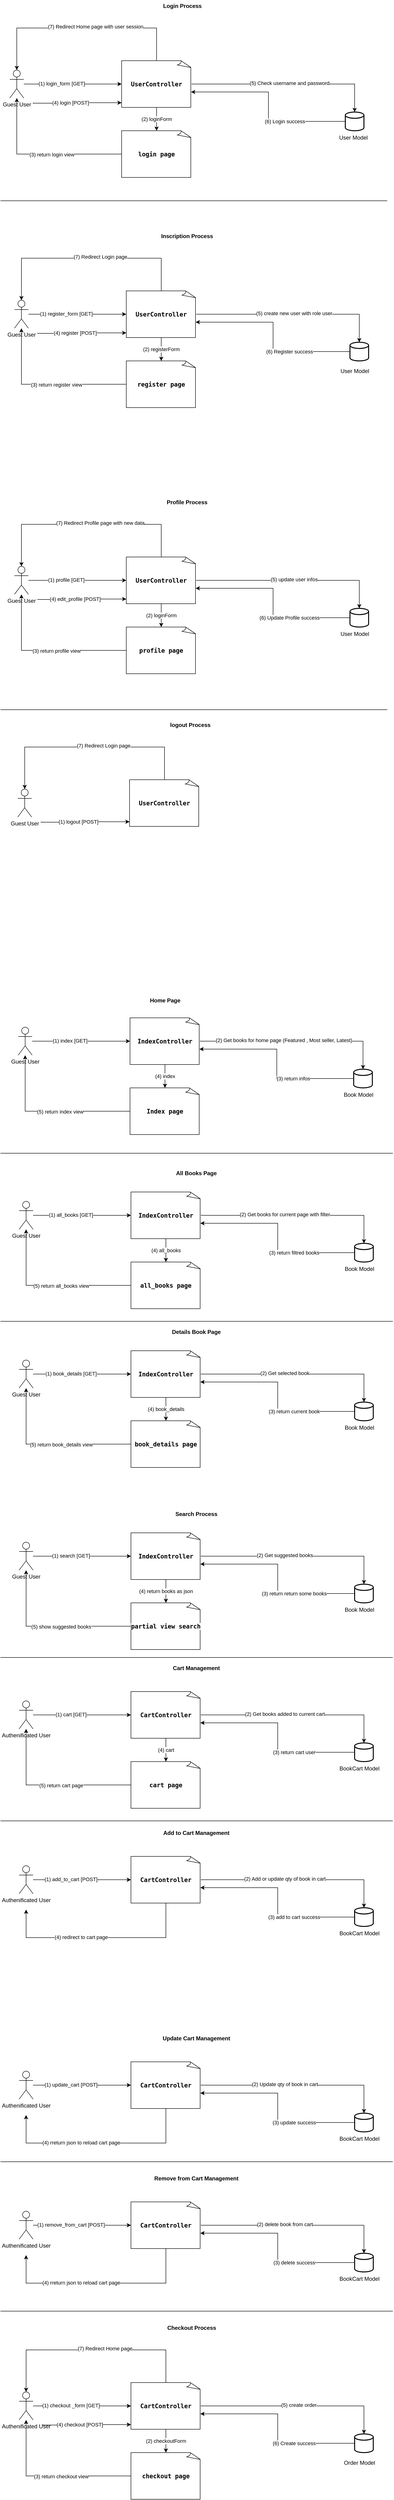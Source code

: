 <mxfile version="24.2.5" type="github">
  <diagram name="Page-1" id="Wl3OVvI_i9Uu6-yHzgTa">
    <mxGraphModel dx="954" dy="549" grid="1" gridSize="10" guides="1" tooltips="1" connect="1" arrows="1" fold="1" page="1" pageScale="1" pageWidth="850" pageHeight="1100" math="0" shadow="0">
      <root>
        <mxCell id="0" />
        <mxCell id="1" parent="0" />
        <mxCell id="r-KjHQPf-Q4y7F3wXpSw-21" value="" style="group" vertex="1" connectable="0" parent="1">
          <mxGeometry x="20" y="90" width="777" height="380" as="geometry" />
        </mxCell>
        <mxCell id="r-KjHQPf-Q4y7F3wXpSw-1" value="" style="strokeWidth=2;html=1;shape=mxgraph.flowchart.database;whiteSpace=wrap;" vertex="1" parent="r-KjHQPf-Q4y7F3wXpSw-21">
          <mxGeometry x="720" y="240" width="40" height="40" as="geometry" />
        </mxCell>
        <mxCell id="r-KjHQPf-Q4y7F3wXpSw-10" style="edgeStyle=orthogonalEdgeStyle;rounded=0;orthogonalLoop=1;jettySize=auto;html=1;" edge="1" parent="r-KjHQPf-Q4y7F3wXpSw-21" target="r-KjHQPf-Q4y7F3wXpSw-4">
          <mxGeometry relative="1" as="geometry">
            <mxPoint x="50" y="220" as="sourcePoint" />
            <Array as="points">
              <mxPoint x="50" y="221" />
              <mxPoint x="146" y="221" />
              <mxPoint x="146" y="220" />
            </Array>
          </mxGeometry>
        </mxCell>
        <mxCell id="r-KjHQPf-Q4y7F3wXpSw-16" value="(4) login [POST]" style="edgeLabel;html=1;align=center;verticalAlign=middle;resizable=0;points=[];" vertex="1" connectable="0" parent="r-KjHQPf-Q4y7F3wXpSw-10">
          <mxGeometry x="-0.594" y="-2" relative="1" as="geometry">
            <mxPoint x="42" y="-3" as="offset" />
          </mxGeometry>
        </mxCell>
        <mxCell id="r-KjHQPf-Q4y7F3wXpSw-2" value="Guest User" style="shape=umlActor;verticalLabelPosition=bottom;verticalAlign=top;html=1;outlineConnect=0;" vertex="1" parent="r-KjHQPf-Q4y7F3wXpSw-21">
          <mxGeometry y="150" width="30" height="60" as="geometry" />
        </mxCell>
        <mxCell id="r-KjHQPf-Q4y7F3wXpSw-4" value="&lt;div style=&quot;&quot;&gt;&lt;pre style=&quot;font-family: &amp;quot;JetBrains Mono&amp;quot;, monospace; font-size: 9.8pt;&quot;&gt;&lt;b style=&quot;background-color: rgb(255, 255, 255);&quot;&gt;UserController&lt;/b&gt;&lt;/pre&gt;&lt;/div&gt;" style="whiteSpace=wrap;html=1;shape=mxgraph.basic.document" vertex="1" parent="r-KjHQPf-Q4y7F3wXpSw-21">
          <mxGeometry x="240" y="130" width="150" height="100" as="geometry" />
        </mxCell>
        <mxCell id="r-KjHQPf-Q4y7F3wXpSw-5" style="edgeStyle=orthogonalEdgeStyle;rounded=0;orthogonalLoop=1;jettySize=auto;html=1;entryX=0;entryY=0.5;entryDx=0;entryDy=0;entryPerimeter=0;" edge="1" parent="r-KjHQPf-Q4y7F3wXpSw-21" source="r-KjHQPf-Q4y7F3wXpSw-2" target="r-KjHQPf-Q4y7F3wXpSw-4">
          <mxGeometry relative="1" as="geometry" />
        </mxCell>
        <mxCell id="r-KjHQPf-Q4y7F3wXpSw-14" value="(1) login_form [GET]" style="edgeLabel;html=1;align=center;verticalAlign=middle;resizable=0;points=[];" vertex="1" connectable="0" parent="r-KjHQPf-Q4y7F3wXpSw-5">
          <mxGeometry x="-0.229" y="1" relative="1" as="geometry">
            <mxPoint as="offset" />
          </mxGeometry>
        </mxCell>
        <mxCell id="r-KjHQPf-Q4y7F3wXpSw-6" style="edgeStyle=orthogonalEdgeStyle;rounded=0;orthogonalLoop=1;jettySize=auto;html=1;entryX=0.5;entryY=0;entryDx=0;entryDy=0;entryPerimeter=0;" edge="1" parent="r-KjHQPf-Q4y7F3wXpSw-21" source="r-KjHQPf-Q4y7F3wXpSw-4" target="r-KjHQPf-Q4y7F3wXpSw-1">
          <mxGeometry relative="1" as="geometry" />
        </mxCell>
        <mxCell id="r-KjHQPf-Q4y7F3wXpSw-17" value="(5) Check username and password" style="edgeLabel;html=1;align=center;verticalAlign=middle;resizable=0;points=[];" vertex="1" connectable="0" parent="r-KjHQPf-Q4y7F3wXpSw-6">
          <mxGeometry x="0.024" y="2" relative="1" as="geometry">
            <mxPoint as="offset" />
          </mxGeometry>
        </mxCell>
        <mxCell id="r-KjHQPf-Q4y7F3wXpSw-9" style="edgeStyle=orthogonalEdgeStyle;rounded=0;orthogonalLoop=1;jettySize=auto;html=1;" edge="1" parent="r-KjHQPf-Q4y7F3wXpSw-21" source="r-KjHQPf-Q4y7F3wXpSw-7" target="r-KjHQPf-Q4y7F3wXpSw-2">
          <mxGeometry relative="1" as="geometry" />
        </mxCell>
        <mxCell id="r-KjHQPf-Q4y7F3wXpSw-15" value="(3) return login view" style="edgeLabel;html=1;align=center;verticalAlign=middle;resizable=0;points=[];" vertex="1" connectable="0" parent="r-KjHQPf-Q4y7F3wXpSw-9">
          <mxGeometry x="-0.13" y="1" relative="1" as="geometry">
            <mxPoint as="offset" />
          </mxGeometry>
        </mxCell>
        <mxCell id="r-KjHQPf-Q4y7F3wXpSw-7" value="&lt;div style=&quot;&quot;&gt;&lt;pre style=&quot;font-family: &amp;quot;JetBrains Mono&amp;quot;, monospace; font-size: 9.8pt;&quot;&gt;&lt;span style=&quot;background-color: rgb(255, 255, 255);&quot;&gt;&lt;b&gt;login page&lt;/b&gt;&lt;/span&gt;&lt;/pre&gt;&lt;/div&gt;" style="whiteSpace=wrap;html=1;shape=mxgraph.basic.document" vertex="1" parent="r-KjHQPf-Q4y7F3wXpSw-21">
          <mxGeometry x="240" y="280" width="150" height="100" as="geometry" />
        </mxCell>
        <mxCell id="r-KjHQPf-Q4y7F3wXpSw-8" value="(2) loginForm" style="edgeStyle=orthogonalEdgeStyle;rounded=0;orthogonalLoop=1;jettySize=auto;html=1;entryX=0.5;entryY=0;entryDx=0;entryDy=0;entryPerimeter=0;" edge="1" parent="r-KjHQPf-Q4y7F3wXpSw-21" source="r-KjHQPf-Q4y7F3wXpSw-4" target="r-KjHQPf-Q4y7F3wXpSw-7">
          <mxGeometry relative="1" as="geometry" />
        </mxCell>
        <mxCell id="r-KjHQPf-Q4y7F3wXpSw-11" style="edgeStyle=orthogonalEdgeStyle;rounded=0;orthogonalLoop=1;jettySize=auto;html=1;entryX=0.993;entryY=0.67;entryDx=0;entryDy=0;entryPerimeter=0;" edge="1" parent="r-KjHQPf-Q4y7F3wXpSw-21" source="r-KjHQPf-Q4y7F3wXpSw-1" target="r-KjHQPf-Q4y7F3wXpSw-4">
          <mxGeometry relative="1" as="geometry" />
        </mxCell>
        <mxCell id="r-KjHQPf-Q4y7F3wXpSw-18" value="(6) Login success" style="edgeLabel;html=1;align=center;verticalAlign=middle;resizable=0;points=[];" vertex="1" connectable="0" parent="r-KjHQPf-Q4y7F3wXpSw-11">
          <mxGeometry x="-0.229" y="-2" relative="1" as="geometry">
            <mxPoint x="22" y="2" as="offset" />
          </mxGeometry>
        </mxCell>
        <mxCell id="r-KjHQPf-Q4y7F3wXpSw-12" style="edgeStyle=orthogonalEdgeStyle;rounded=0;orthogonalLoop=1;jettySize=auto;html=1;entryX=0.5;entryY=0;entryDx=0;entryDy=0;entryPerimeter=0;" edge="1" parent="r-KjHQPf-Q4y7F3wXpSw-21" source="r-KjHQPf-Q4y7F3wXpSw-4" target="r-KjHQPf-Q4y7F3wXpSw-2">
          <mxGeometry relative="1" as="geometry">
            <Array as="points">
              <mxPoint x="315" y="60" />
              <mxPoint x="15" y="60" />
            </Array>
          </mxGeometry>
        </mxCell>
        <mxCell id="r-KjHQPf-Q4y7F3wXpSw-19" value="(7) Redirect Home page with user session" style="edgeLabel;html=1;align=center;verticalAlign=middle;resizable=0;points=[];" vertex="1" connectable="0" parent="r-KjHQPf-Q4y7F3wXpSw-12">
          <mxGeometry x="-0.126" y="-3" relative="1" as="geometry">
            <mxPoint as="offset" />
          </mxGeometry>
        </mxCell>
        <mxCell id="r-KjHQPf-Q4y7F3wXpSw-13" value="Login Process" style="text;align=center;fontStyle=1;verticalAlign=middle;spacingLeft=3;spacingRight=3;strokeColor=none;rotatable=0;points=[[0,0.5],[1,0.5]];portConstraint=eastwest;html=1;" vertex="1" parent="r-KjHQPf-Q4y7F3wXpSw-21">
          <mxGeometry x="310" width="120" height="26" as="geometry" />
        </mxCell>
        <mxCell id="r-KjHQPf-Q4y7F3wXpSw-62" value="User Model" style="text;html=1;align=center;verticalAlign=middle;resizable=0;points=[];autosize=1;strokeColor=none;fillColor=none;" vertex="1" parent="r-KjHQPf-Q4y7F3wXpSw-21">
          <mxGeometry x="697" y="280" width="80" height="30" as="geometry" />
        </mxCell>
        <mxCell id="r-KjHQPf-Q4y7F3wXpSw-22" value="" style="group" vertex="1" connectable="0" parent="1">
          <mxGeometry x="30" y="583" width="770" height="380" as="geometry" />
        </mxCell>
        <mxCell id="r-KjHQPf-Q4y7F3wXpSw-23" value="" style="strokeWidth=2;html=1;shape=mxgraph.flowchart.database;whiteSpace=wrap;" vertex="1" parent="r-KjHQPf-Q4y7F3wXpSw-22">
          <mxGeometry x="720" y="240" width="40" height="40" as="geometry" />
        </mxCell>
        <mxCell id="r-KjHQPf-Q4y7F3wXpSw-24" style="edgeStyle=orthogonalEdgeStyle;rounded=0;orthogonalLoop=1;jettySize=auto;html=1;" edge="1" parent="r-KjHQPf-Q4y7F3wXpSw-22" target="r-KjHQPf-Q4y7F3wXpSw-27">
          <mxGeometry relative="1" as="geometry">
            <mxPoint x="50" y="220" as="sourcePoint" />
            <Array as="points">
              <mxPoint x="50" y="221" />
              <mxPoint x="146" y="221" />
              <mxPoint x="146" y="220" />
            </Array>
          </mxGeometry>
        </mxCell>
        <mxCell id="r-KjHQPf-Q4y7F3wXpSw-25" value="(4) register [POST]" style="edgeLabel;html=1;align=center;verticalAlign=middle;resizable=0;points=[];" vertex="1" connectable="0" parent="r-KjHQPf-Q4y7F3wXpSw-24">
          <mxGeometry x="-0.594" y="-2" relative="1" as="geometry">
            <mxPoint x="42" y="-3" as="offset" />
          </mxGeometry>
        </mxCell>
        <mxCell id="r-KjHQPf-Q4y7F3wXpSw-26" value="Guest User" style="shape=umlActor;verticalLabelPosition=bottom;verticalAlign=top;html=1;outlineConnect=0;" vertex="1" parent="r-KjHQPf-Q4y7F3wXpSw-22">
          <mxGeometry y="150" width="30" height="60" as="geometry" />
        </mxCell>
        <mxCell id="r-KjHQPf-Q4y7F3wXpSw-27" value="&lt;div style=&quot;&quot;&gt;&lt;pre style=&quot;font-family: &amp;quot;JetBrains Mono&amp;quot;, monospace; font-size: 9.8pt;&quot;&gt;&lt;b style=&quot;background-color: rgb(255, 255, 255);&quot;&gt;UserController&lt;/b&gt;&lt;/pre&gt;&lt;/div&gt;" style="whiteSpace=wrap;html=1;shape=mxgraph.basic.document" vertex="1" parent="r-KjHQPf-Q4y7F3wXpSw-22">
          <mxGeometry x="240" y="130" width="150" height="100" as="geometry" />
        </mxCell>
        <mxCell id="r-KjHQPf-Q4y7F3wXpSw-28" style="edgeStyle=orthogonalEdgeStyle;rounded=0;orthogonalLoop=1;jettySize=auto;html=1;entryX=0;entryY=0.5;entryDx=0;entryDy=0;entryPerimeter=0;" edge="1" parent="r-KjHQPf-Q4y7F3wXpSw-22" source="r-KjHQPf-Q4y7F3wXpSw-26" target="r-KjHQPf-Q4y7F3wXpSw-27">
          <mxGeometry relative="1" as="geometry" />
        </mxCell>
        <mxCell id="r-KjHQPf-Q4y7F3wXpSw-29" value="(1) register_form [GET]" style="edgeLabel;html=1;align=center;verticalAlign=middle;resizable=0;points=[];" vertex="1" connectable="0" parent="r-KjHQPf-Q4y7F3wXpSw-28">
          <mxGeometry x="-0.229" y="1" relative="1" as="geometry">
            <mxPoint as="offset" />
          </mxGeometry>
        </mxCell>
        <mxCell id="r-KjHQPf-Q4y7F3wXpSw-30" style="edgeStyle=orthogonalEdgeStyle;rounded=0;orthogonalLoop=1;jettySize=auto;html=1;entryX=0.5;entryY=0;entryDx=0;entryDy=0;entryPerimeter=0;" edge="1" parent="r-KjHQPf-Q4y7F3wXpSw-22" source="r-KjHQPf-Q4y7F3wXpSw-27" target="r-KjHQPf-Q4y7F3wXpSw-23">
          <mxGeometry relative="1" as="geometry" />
        </mxCell>
        <mxCell id="r-KjHQPf-Q4y7F3wXpSw-31" value="(5) create new user with role user" style="edgeLabel;html=1;align=center;verticalAlign=middle;resizable=0;points=[];" vertex="1" connectable="0" parent="r-KjHQPf-Q4y7F3wXpSw-30">
          <mxGeometry x="0.024" y="2" relative="1" as="geometry">
            <mxPoint as="offset" />
          </mxGeometry>
        </mxCell>
        <mxCell id="r-KjHQPf-Q4y7F3wXpSw-32" style="edgeStyle=orthogonalEdgeStyle;rounded=0;orthogonalLoop=1;jettySize=auto;html=1;" edge="1" parent="r-KjHQPf-Q4y7F3wXpSw-22" source="r-KjHQPf-Q4y7F3wXpSw-34" target="r-KjHQPf-Q4y7F3wXpSw-26">
          <mxGeometry relative="1" as="geometry" />
        </mxCell>
        <mxCell id="r-KjHQPf-Q4y7F3wXpSw-33" value="(3) return register view" style="edgeLabel;html=1;align=center;verticalAlign=middle;resizable=0;points=[];" vertex="1" connectable="0" parent="r-KjHQPf-Q4y7F3wXpSw-32">
          <mxGeometry x="-0.13" y="1" relative="1" as="geometry">
            <mxPoint as="offset" />
          </mxGeometry>
        </mxCell>
        <mxCell id="r-KjHQPf-Q4y7F3wXpSw-34" value="&lt;div style=&quot;&quot;&gt;&lt;pre style=&quot;font-family: &amp;quot;JetBrains Mono&amp;quot;, monospace; font-size: 9.8pt;&quot;&gt;&lt;span style=&quot;background-color: rgb(255, 255, 255);&quot;&gt;&lt;b&gt;register page&lt;/b&gt;&lt;/span&gt;&lt;/pre&gt;&lt;/div&gt;" style="whiteSpace=wrap;html=1;shape=mxgraph.basic.document" vertex="1" parent="r-KjHQPf-Q4y7F3wXpSw-22">
          <mxGeometry x="240" y="280" width="150" height="100" as="geometry" />
        </mxCell>
        <mxCell id="r-KjHQPf-Q4y7F3wXpSw-35" value="(2) registerForm" style="edgeStyle=orthogonalEdgeStyle;rounded=0;orthogonalLoop=1;jettySize=auto;html=1;entryX=0.5;entryY=0;entryDx=0;entryDy=0;entryPerimeter=0;" edge="1" parent="r-KjHQPf-Q4y7F3wXpSw-22" source="r-KjHQPf-Q4y7F3wXpSw-27" target="r-KjHQPf-Q4y7F3wXpSw-34">
          <mxGeometry relative="1" as="geometry" />
        </mxCell>
        <mxCell id="r-KjHQPf-Q4y7F3wXpSw-36" style="edgeStyle=orthogonalEdgeStyle;rounded=0;orthogonalLoop=1;jettySize=auto;html=1;entryX=0.993;entryY=0.67;entryDx=0;entryDy=0;entryPerimeter=0;" edge="1" parent="r-KjHQPf-Q4y7F3wXpSw-22" source="r-KjHQPf-Q4y7F3wXpSw-23" target="r-KjHQPf-Q4y7F3wXpSw-27">
          <mxGeometry relative="1" as="geometry" />
        </mxCell>
        <mxCell id="r-KjHQPf-Q4y7F3wXpSw-37" value="(6) Register success" style="edgeLabel;html=1;align=center;verticalAlign=middle;resizable=0;points=[];" vertex="1" connectable="0" parent="r-KjHQPf-Q4y7F3wXpSw-36">
          <mxGeometry x="-0.229" y="-2" relative="1" as="geometry">
            <mxPoint x="22" y="2" as="offset" />
          </mxGeometry>
        </mxCell>
        <mxCell id="r-KjHQPf-Q4y7F3wXpSw-38" style="edgeStyle=orthogonalEdgeStyle;rounded=0;orthogonalLoop=1;jettySize=auto;html=1;entryX=0.5;entryY=0;entryDx=0;entryDy=0;entryPerimeter=0;" edge="1" parent="r-KjHQPf-Q4y7F3wXpSw-22" source="r-KjHQPf-Q4y7F3wXpSw-27" target="r-KjHQPf-Q4y7F3wXpSw-26">
          <mxGeometry relative="1" as="geometry">
            <Array as="points">
              <mxPoint x="315" y="60" />
              <mxPoint x="15" y="60" />
            </Array>
          </mxGeometry>
        </mxCell>
        <mxCell id="r-KjHQPf-Q4y7F3wXpSw-39" value="(7) Redirect Login page" style="edgeLabel;html=1;align=center;verticalAlign=middle;resizable=0;points=[];" vertex="1" connectable="0" parent="r-KjHQPf-Q4y7F3wXpSw-38">
          <mxGeometry x="-0.126" y="-3" relative="1" as="geometry">
            <mxPoint as="offset" />
          </mxGeometry>
        </mxCell>
        <mxCell id="r-KjHQPf-Q4y7F3wXpSw-40" value="Inscription Process" style="text;align=center;fontStyle=1;verticalAlign=middle;spacingLeft=3;spacingRight=3;strokeColor=none;rotatable=0;points=[[0,0.5],[1,0.5]];portConstraint=eastwest;html=1;" vertex="1" parent="r-KjHQPf-Q4y7F3wXpSw-22">
          <mxGeometry x="310" width="120" height="26" as="geometry" />
        </mxCell>
        <mxCell id="r-KjHQPf-Q4y7F3wXpSw-61" value="User Model" style="text;html=1;align=center;verticalAlign=middle;resizable=0;points=[];autosize=1;strokeColor=none;fillColor=none;" vertex="1" parent="r-KjHQPf-Q4y7F3wXpSw-22">
          <mxGeometry x="690" y="287" width="80" height="30" as="geometry" />
        </mxCell>
        <mxCell id="r-KjHQPf-Q4y7F3wXpSw-41" value="" style="group" vertex="1" connectable="0" parent="1">
          <mxGeometry x="30" y="1153" width="770" height="380" as="geometry" />
        </mxCell>
        <mxCell id="r-KjHQPf-Q4y7F3wXpSw-42" value="" style="strokeWidth=2;html=1;shape=mxgraph.flowchart.database;whiteSpace=wrap;" vertex="1" parent="r-KjHQPf-Q4y7F3wXpSw-41">
          <mxGeometry x="720" y="240" width="40" height="40" as="geometry" />
        </mxCell>
        <mxCell id="r-KjHQPf-Q4y7F3wXpSw-43" style="edgeStyle=orthogonalEdgeStyle;rounded=0;orthogonalLoop=1;jettySize=auto;html=1;" edge="1" parent="r-KjHQPf-Q4y7F3wXpSw-41" target="r-KjHQPf-Q4y7F3wXpSw-46">
          <mxGeometry relative="1" as="geometry">
            <mxPoint x="50" y="220" as="sourcePoint" />
            <Array as="points">
              <mxPoint x="50" y="221" />
              <mxPoint x="146" y="221" />
              <mxPoint x="146" y="220" />
            </Array>
          </mxGeometry>
        </mxCell>
        <mxCell id="r-KjHQPf-Q4y7F3wXpSw-44" value="(4) edit_profile [POST]" style="edgeLabel;html=1;align=center;verticalAlign=middle;resizable=0;points=[];" vertex="1" connectable="0" parent="r-KjHQPf-Q4y7F3wXpSw-43">
          <mxGeometry x="-0.594" y="-2" relative="1" as="geometry">
            <mxPoint x="42" y="-3" as="offset" />
          </mxGeometry>
        </mxCell>
        <mxCell id="r-KjHQPf-Q4y7F3wXpSw-45" value="Guest User" style="shape=umlActor;verticalLabelPosition=bottom;verticalAlign=top;html=1;outlineConnect=0;" vertex="1" parent="r-KjHQPf-Q4y7F3wXpSw-41">
          <mxGeometry y="150" width="30" height="60" as="geometry" />
        </mxCell>
        <mxCell id="r-KjHQPf-Q4y7F3wXpSw-46" value="&lt;div style=&quot;&quot;&gt;&lt;pre style=&quot;font-family: &amp;quot;JetBrains Mono&amp;quot;, monospace; font-size: 9.8pt;&quot;&gt;&lt;b style=&quot;background-color: rgb(255, 255, 255);&quot;&gt;UserController&lt;/b&gt;&lt;/pre&gt;&lt;/div&gt;" style="whiteSpace=wrap;html=1;shape=mxgraph.basic.document" vertex="1" parent="r-KjHQPf-Q4y7F3wXpSw-41">
          <mxGeometry x="240" y="130" width="150" height="100" as="geometry" />
        </mxCell>
        <mxCell id="r-KjHQPf-Q4y7F3wXpSw-47" style="edgeStyle=orthogonalEdgeStyle;rounded=0;orthogonalLoop=1;jettySize=auto;html=1;entryX=0;entryY=0.5;entryDx=0;entryDy=0;entryPerimeter=0;" edge="1" parent="r-KjHQPf-Q4y7F3wXpSw-41" source="r-KjHQPf-Q4y7F3wXpSw-45" target="r-KjHQPf-Q4y7F3wXpSw-46">
          <mxGeometry relative="1" as="geometry" />
        </mxCell>
        <mxCell id="r-KjHQPf-Q4y7F3wXpSw-48" value="(1) profile [GET]" style="edgeLabel;html=1;align=center;verticalAlign=middle;resizable=0;points=[];" vertex="1" connectable="0" parent="r-KjHQPf-Q4y7F3wXpSw-47">
          <mxGeometry x="-0.229" y="1" relative="1" as="geometry">
            <mxPoint as="offset" />
          </mxGeometry>
        </mxCell>
        <mxCell id="r-KjHQPf-Q4y7F3wXpSw-49" style="edgeStyle=orthogonalEdgeStyle;rounded=0;orthogonalLoop=1;jettySize=auto;html=1;entryX=0.5;entryY=0;entryDx=0;entryDy=0;entryPerimeter=0;" edge="1" parent="r-KjHQPf-Q4y7F3wXpSw-41" source="r-KjHQPf-Q4y7F3wXpSw-46" target="r-KjHQPf-Q4y7F3wXpSw-42">
          <mxGeometry relative="1" as="geometry" />
        </mxCell>
        <mxCell id="r-KjHQPf-Q4y7F3wXpSw-50" value="(5) update user infos" style="edgeLabel;html=1;align=center;verticalAlign=middle;resizable=0;points=[];" vertex="1" connectable="0" parent="r-KjHQPf-Q4y7F3wXpSw-49">
          <mxGeometry x="0.024" y="2" relative="1" as="geometry">
            <mxPoint as="offset" />
          </mxGeometry>
        </mxCell>
        <mxCell id="r-KjHQPf-Q4y7F3wXpSw-51" style="edgeStyle=orthogonalEdgeStyle;rounded=0;orthogonalLoop=1;jettySize=auto;html=1;" edge="1" parent="r-KjHQPf-Q4y7F3wXpSw-41" source="r-KjHQPf-Q4y7F3wXpSw-53" target="r-KjHQPf-Q4y7F3wXpSw-45">
          <mxGeometry relative="1" as="geometry" />
        </mxCell>
        <mxCell id="r-KjHQPf-Q4y7F3wXpSw-52" value="(3) return profile view" style="edgeLabel;html=1;align=center;verticalAlign=middle;resizable=0;points=[];" vertex="1" connectable="0" parent="r-KjHQPf-Q4y7F3wXpSw-51">
          <mxGeometry x="-0.13" y="1" relative="1" as="geometry">
            <mxPoint as="offset" />
          </mxGeometry>
        </mxCell>
        <mxCell id="r-KjHQPf-Q4y7F3wXpSw-53" value="&lt;div style=&quot;&quot;&gt;&lt;pre style=&quot;font-family: &amp;quot;JetBrains Mono&amp;quot;, monospace; font-size: 9.8pt;&quot;&gt;&lt;span style=&quot;background-color: rgb(255, 255, 255);&quot;&gt;&lt;b&gt;profile page&lt;/b&gt;&lt;/span&gt;&lt;/pre&gt;&lt;/div&gt;" style="whiteSpace=wrap;html=1;shape=mxgraph.basic.document" vertex="1" parent="r-KjHQPf-Q4y7F3wXpSw-41">
          <mxGeometry x="240" y="280" width="150" height="100" as="geometry" />
        </mxCell>
        <mxCell id="r-KjHQPf-Q4y7F3wXpSw-54" value="(2) loginForm" style="edgeStyle=orthogonalEdgeStyle;rounded=0;orthogonalLoop=1;jettySize=auto;html=1;entryX=0.5;entryY=0;entryDx=0;entryDy=0;entryPerimeter=0;" edge="1" parent="r-KjHQPf-Q4y7F3wXpSw-41" source="r-KjHQPf-Q4y7F3wXpSw-46" target="r-KjHQPf-Q4y7F3wXpSw-53">
          <mxGeometry relative="1" as="geometry" />
        </mxCell>
        <mxCell id="r-KjHQPf-Q4y7F3wXpSw-55" style="edgeStyle=orthogonalEdgeStyle;rounded=0;orthogonalLoop=1;jettySize=auto;html=1;entryX=0.993;entryY=0.67;entryDx=0;entryDy=0;entryPerimeter=0;" edge="1" parent="r-KjHQPf-Q4y7F3wXpSw-41" source="r-KjHQPf-Q4y7F3wXpSw-42" target="r-KjHQPf-Q4y7F3wXpSw-46">
          <mxGeometry relative="1" as="geometry" />
        </mxCell>
        <mxCell id="r-KjHQPf-Q4y7F3wXpSw-56" value="(6) Update Profile success" style="edgeLabel;html=1;align=center;verticalAlign=middle;resizable=0;points=[];" vertex="1" connectable="0" parent="r-KjHQPf-Q4y7F3wXpSw-55">
          <mxGeometry x="-0.229" y="-2" relative="1" as="geometry">
            <mxPoint x="22" y="2" as="offset" />
          </mxGeometry>
        </mxCell>
        <mxCell id="r-KjHQPf-Q4y7F3wXpSw-57" style="edgeStyle=orthogonalEdgeStyle;rounded=0;orthogonalLoop=1;jettySize=auto;html=1;entryX=0.5;entryY=0;entryDx=0;entryDy=0;entryPerimeter=0;" edge="1" parent="r-KjHQPf-Q4y7F3wXpSw-41" source="r-KjHQPf-Q4y7F3wXpSw-46" target="r-KjHQPf-Q4y7F3wXpSw-45">
          <mxGeometry relative="1" as="geometry">
            <Array as="points">
              <mxPoint x="315" y="60" />
              <mxPoint x="15" y="60" />
            </Array>
          </mxGeometry>
        </mxCell>
        <mxCell id="r-KjHQPf-Q4y7F3wXpSw-58" value="(7) Redirect Profile page with new data" style="edgeLabel;html=1;align=center;verticalAlign=middle;resizable=0;points=[];" vertex="1" connectable="0" parent="r-KjHQPf-Q4y7F3wXpSw-57">
          <mxGeometry x="-0.126" y="-3" relative="1" as="geometry">
            <mxPoint as="offset" />
          </mxGeometry>
        </mxCell>
        <mxCell id="r-KjHQPf-Q4y7F3wXpSw-59" value="Profile Process" style="text;align=center;fontStyle=1;verticalAlign=middle;spacingLeft=3;spacingRight=3;strokeColor=none;rotatable=0;points=[[0,0.5],[1,0.5]];portConstraint=eastwest;html=1;" vertex="1" parent="r-KjHQPf-Q4y7F3wXpSw-41">
          <mxGeometry x="310" width="120" height="26" as="geometry" />
        </mxCell>
        <mxCell id="r-KjHQPf-Q4y7F3wXpSw-60" value="User Model" style="text;html=1;align=center;verticalAlign=middle;resizable=0;points=[];autosize=1;strokeColor=none;fillColor=none;" vertex="1" parent="r-KjHQPf-Q4y7F3wXpSw-41">
          <mxGeometry x="690" y="280" width="80" height="30" as="geometry" />
        </mxCell>
        <mxCell id="r-KjHQPf-Q4y7F3wXpSw-63" value="" style="group" vertex="1" connectable="0" parent="1">
          <mxGeometry x="37" y="1630" width="760" height="380" as="geometry" />
        </mxCell>
        <mxCell id="r-KjHQPf-Q4y7F3wXpSw-65" style="edgeStyle=orthogonalEdgeStyle;rounded=0;orthogonalLoop=1;jettySize=auto;html=1;" edge="1" parent="r-KjHQPf-Q4y7F3wXpSw-63" target="r-KjHQPf-Q4y7F3wXpSw-68">
          <mxGeometry relative="1" as="geometry">
            <mxPoint x="50" y="220" as="sourcePoint" />
            <Array as="points">
              <mxPoint x="50" y="221" />
              <mxPoint x="146" y="221" />
              <mxPoint x="146" y="220" />
            </Array>
          </mxGeometry>
        </mxCell>
        <mxCell id="r-KjHQPf-Q4y7F3wXpSw-66" value="(1) logout [POST]" style="edgeLabel;html=1;align=center;verticalAlign=middle;resizable=0;points=[];" vertex="1" connectable="0" parent="r-KjHQPf-Q4y7F3wXpSw-65">
          <mxGeometry x="-0.594" y="-2" relative="1" as="geometry">
            <mxPoint x="42" y="-3" as="offset" />
          </mxGeometry>
        </mxCell>
        <mxCell id="r-KjHQPf-Q4y7F3wXpSw-67" value="Guest User" style="shape=umlActor;verticalLabelPosition=bottom;verticalAlign=top;html=1;outlineConnect=0;" vertex="1" parent="r-KjHQPf-Q4y7F3wXpSw-63">
          <mxGeometry y="150" width="30" height="60" as="geometry" />
        </mxCell>
        <mxCell id="r-KjHQPf-Q4y7F3wXpSw-68" value="&lt;div style=&quot;&quot;&gt;&lt;pre style=&quot;font-family: &amp;quot;JetBrains Mono&amp;quot;, monospace; font-size: 9.8pt;&quot;&gt;&lt;b style=&quot;background-color: rgb(255, 255, 255);&quot;&gt;UserController&lt;/b&gt;&lt;/pre&gt;&lt;/div&gt;" style="whiteSpace=wrap;html=1;shape=mxgraph.basic.document" vertex="1" parent="r-KjHQPf-Q4y7F3wXpSw-63">
          <mxGeometry x="240" y="130" width="150" height="100" as="geometry" />
        </mxCell>
        <mxCell id="r-KjHQPf-Q4y7F3wXpSw-79" style="edgeStyle=orthogonalEdgeStyle;rounded=0;orthogonalLoop=1;jettySize=auto;html=1;entryX=0.5;entryY=0;entryDx=0;entryDy=0;entryPerimeter=0;" edge="1" parent="r-KjHQPf-Q4y7F3wXpSw-63" source="r-KjHQPf-Q4y7F3wXpSw-68" target="r-KjHQPf-Q4y7F3wXpSw-67">
          <mxGeometry relative="1" as="geometry">
            <Array as="points">
              <mxPoint x="315" y="60" />
              <mxPoint x="15" y="60" />
            </Array>
          </mxGeometry>
        </mxCell>
        <mxCell id="r-KjHQPf-Q4y7F3wXpSw-80" value="(7) Redirect Login page" style="edgeLabel;html=1;align=center;verticalAlign=middle;resizable=0;points=[];" vertex="1" connectable="0" parent="r-KjHQPf-Q4y7F3wXpSw-79">
          <mxGeometry x="-0.126" y="-3" relative="1" as="geometry">
            <mxPoint as="offset" />
          </mxGeometry>
        </mxCell>
        <mxCell id="r-KjHQPf-Q4y7F3wXpSw-81" value="logout Process" style="text;align=center;fontStyle=1;verticalAlign=middle;spacingLeft=3;spacingRight=3;strokeColor=none;rotatable=0;points=[[0,0.5],[1,0.5]];portConstraint=eastwest;html=1;" vertex="1" parent="r-KjHQPf-Q4y7F3wXpSw-63">
          <mxGeometry x="310" width="120" height="26" as="geometry" />
        </mxCell>
        <mxCell id="r-KjHQPf-Q4y7F3wXpSw-84" value="" style="endArrow=none;html=1;rounded=0;" edge="1" parent="1">
          <mxGeometry width="50" height="50" relative="1" as="geometry">
            <mxPoint y="520" as="sourcePoint" />
            <mxPoint x="830" y="520" as="targetPoint" />
          </mxGeometry>
        </mxCell>
        <mxCell id="r-KjHQPf-Q4y7F3wXpSw-85" value="" style="endArrow=none;html=1;rounded=0;" edge="1" parent="1">
          <mxGeometry width="50" height="50" relative="1" as="geometry">
            <mxPoint y="1610" as="sourcePoint" />
            <mxPoint x="830" y="1610" as="targetPoint" />
          </mxGeometry>
        </mxCell>
        <mxCell id="r-KjHQPf-Q4y7F3wXpSw-86" value="" style="group" vertex="1" connectable="0" parent="1">
          <mxGeometry x="38" y="2140" width="775" height="380" as="geometry" />
        </mxCell>
        <mxCell id="r-KjHQPf-Q4y7F3wXpSw-87" value="" style="strokeWidth=2;html=1;shape=mxgraph.flowchart.database;whiteSpace=wrap;" vertex="1" parent="r-KjHQPf-Q4y7F3wXpSw-86">
          <mxGeometry x="720" y="240" width="40" height="40" as="geometry" />
        </mxCell>
        <mxCell id="r-KjHQPf-Q4y7F3wXpSw-90" value="Guest User" style="shape=umlActor;verticalLabelPosition=bottom;verticalAlign=top;html=1;outlineConnect=0;" vertex="1" parent="r-KjHQPf-Q4y7F3wXpSw-86">
          <mxGeometry y="150" width="30" height="60" as="geometry" />
        </mxCell>
        <mxCell id="r-KjHQPf-Q4y7F3wXpSw-91" value="&lt;div style=&quot;&quot;&gt;&lt;pre style=&quot;font-family: &amp;quot;JetBrains Mono&amp;quot;, monospace; font-size: 9.8pt;&quot;&gt;&lt;b style=&quot;background-color: rgb(255, 255, 255);&quot;&gt;IndexController&lt;/b&gt;&lt;/pre&gt;&lt;/div&gt;" style="whiteSpace=wrap;html=1;shape=mxgraph.basic.document" vertex="1" parent="r-KjHQPf-Q4y7F3wXpSw-86">
          <mxGeometry x="240" y="130" width="150" height="100" as="geometry" />
        </mxCell>
        <mxCell id="r-KjHQPf-Q4y7F3wXpSw-92" style="edgeStyle=orthogonalEdgeStyle;rounded=0;orthogonalLoop=1;jettySize=auto;html=1;entryX=0;entryY=0.5;entryDx=0;entryDy=0;entryPerimeter=0;" edge="1" parent="r-KjHQPf-Q4y7F3wXpSw-86" source="r-KjHQPf-Q4y7F3wXpSw-90" target="r-KjHQPf-Q4y7F3wXpSw-91">
          <mxGeometry relative="1" as="geometry" />
        </mxCell>
        <mxCell id="r-KjHQPf-Q4y7F3wXpSw-93" value="(1) index [GET]" style="edgeLabel;html=1;align=center;verticalAlign=middle;resizable=0;points=[];" vertex="1" connectable="0" parent="r-KjHQPf-Q4y7F3wXpSw-92">
          <mxGeometry x="-0.229" y="1" relative="1" as="geometry">
            <mxPoint as="offset" />
          </mxGeometry>
        </mxCell>
        <mxCell id="r-KjHQPf-Q4y7F3wXpSw-94" style="edgeStyle=orthogonalEdgeStyle;rounded=0;orthogonalLoop=1;jettySize=auto;html=1;entryX=0.5;entryY=0;entryDx=0;entryDy=0;entryPerimeter=0;" edge="1" parent="r-KjHQPf-Q4y7F3wXpSw-86" source="r-KjHQPf-Q4y7F3wXpSw-91" target="r-KjHQPf-Q4y7F3wXpSw-87">
          <mxGeometry relative="1" as="geometry" />
        </mxCell>
        <mxCell id="r-KjHQPf-Q4y7F3wXpSw-95" value="(2) Get books for home page (Featured , Most seller, Latest)" style="edgeLabel;html=1;align=center;verticalAlign=middle;resizable=0;points=[];" vertex="1" connectable="0" parent="r-KjHQPf-Q4y7F3wXpSw-94">
          <mxGeometry x="0.024" y="2" relative="1" as="geometry">
            <mxPoint x="-30" as="offset" />
          </mxGeometry>
        </mxCell>
        <mxCell id="r-KjHQPf-Q4y7F3wXpSw-96" style="edgeStyle=orthogonalEdgeStyle;rounded=0;orthogonalLoop=1;jettySize=auto;html=1;" edge="1" parent="r-KjHQPf-Q4y7F3wXpSw-86" source="r-KjHQPf-Q4y7F3wXpSw-98" target="r-KjHQPf-Q4y7F3wXpSw-90">
          <mxGeometry relative="1" as="geometry" />
        </mxCell>
        <mxCell id="r-KjHQPf-Q4y7F3wXpSw-97" value="(5) return index view" style="edgeLabel;html=1;align=center;verticalAlign=middle;resizable=0;points=[];" vertex="1" connectable="0" parent="r-KjHQPf-Q4y7F3wXpSw-96">
          <mxGeometry x="-0.13" y="1" relative="1" as="geometry">
            <mxPoint as="offset" />
          </mxGeometry>
        </mxCell>
        <mxCell id="r-KjHQPf-Q4y7F3wXpSw-98" value="&lt;div style=&quot;&quot;&gt;&lt;pre style=&quot;font-family: &amp;quot;JetBrains Mono&amp;quot;, monospace; font-size: 9.8pt;&quot;&gt;&lt;span style=&quot;background-color: rgb(255, 255, 255);&quot;&gt;&lt;b&gt;Index page&lt;/b&gt;&lt;/span&gt;&lt;/pre&gt;&lt;/div&gt;" style="whiteSpace=wrap;html=1;shape=mxgraph.basic.document" vertex="1" parent="r-KjHQPf-Q4y7F3wXpSw-86">
          <mxGeometry x="240" y="280" width="150" height="100" as="geometry" />
        </mxCell>
        <mxCell id="r-KjHQPf-Q4y7F3wXpSw-99" value="(4) index" style="edgeStyle=orthogonalEdgeStyle;rounded=0;orthogonalLoop=1;jettySize=auto;html=1;entryX=0.5;entryY=0;entryDx=0;entryDy=0;entryPerimeter=0;" edge="1" parent="r-KjHQPf-Q4y7F3wXpSw-86" source="r-KjHQPf-Q4y7F3wXpSw-91" target="r-KjHQPf-Q4y7F3wXpSw-98">
          <mxGeometry relative="1" as="geometry" />
        </mxCell>
        <mxCell id="r-KjHQPf-Q4y7F3wXpSw-100" style="edgeStyle=orthogonalEdgeStyle;rounded=0;orthogonalLoop=1;jettySize=auto;html=1;entryX=0.993;entryY=0.67;entryDx=0;entryDy=0;entryPerimeter=0;" edge="1" parent="r-KjHQPf-Q4y7F3wXpSw-86" source="r-KjHQPf-Q4y7F3wXpSw-87" target="r-KjHQPf-Q4y7F3wXpSw-91">
          <mxGeometry relative="1" as="geometry" />
        </mxCell>
        <mxCell id="r-KjHQPf-Q4y7F3wXpSw-101" value="(3) return infos" style="edgeLabel;html=1;align=center;verticalAlign=middle;resizable=0;points=[];" vertex="1" connectable="0" parent="r-KjHQPf-Q4y7F3wXpSw-100">
          <mxGeometry x="-0.229" y="-2" relative="1" as="geometry">
            <mxPoint x="22" y="2" as="offset" />
          </mxGeometry>
        </mxCell>
        <mxCell id="r-KjHQPf-Q4y7F3wXpSw-104" value="Home Page" style="text;align=center;fontStyle=1;verticalAlign=middle;spacingLeft=3;spacingRight=3;strokeColor=none;rotatable=0;points=[[0,0.5],[1,0.5]];portConstraint=eastwest;html=1;" vertex="1" parent="r-KjHQPf-Q4y7F3wXpSw-86">
          <mxGeometry x="255" y="80" width="120" height="26" as="geometry" />
        </mxCell>
        <mxCell id="r-KjHQPf-Q4y7F3wXpSw-105" value="Book Model" style="text;html=1;align=center;verticalAlign=middle;resizable=0;points=[];autosize=1;strokeColor=none;fillColor=none;" vertex="1" parent="r-KjHQPf-Q4y7F3wXpSw-86">
          <mxGeometry x="685" y="280" width="90" height="30" as="geometry" />
        </mxCell>
        <mxCell id="r-KjHQPf-Q4y7F3wXpSw-106" value="" style="group" vertex="1" connectable="0" parent="1">
          <mxGeometry x="40" y="2513" width="775" height="380" as="geometry" />
        </mxCell>
        <mxCell id="r-KjHQPf-Q4y7F3wXpSw-107" value="" style="strokeWidth=2;html=1;shape=mxgraph.flowchart.database;whiteSpace=wrap;" vertex="1" parent="r-KjHQPf-Q4y7F3wXpSw-106">
          <mxGeometry x="720" y="240" width="40" height="40" as="geometry" />
        </mxCell>
        <mxCell id="r-KjHQPf-Q4y7F3wXpSw-108" value="Guest User" style="shape=umlActor;verticalLabelPosition=bottom;verticalAlign=top;html=1;outlineConnect=0;" vertex="1" parent="r-KjHQPf-Q4y7F3wXpSw-106">
          <mxGeometry y="150" width="30" height="60" as="geometry" />
        </mxCell>
        <mxCell id="r-KjHQPf-Q4y7F3wXpSw-109" value="&lt;div style=&quot;&quot;&gt;&lt;pre style=&quot;font-family: &amp;quot;JetBrains Mono&amp;quot;, monospace; font-size: 9.8pt;&quot;&gt;&lt;b style=&quot;background-color: rgb(255, 255, 255);&quot;&gt;IndexController&lt;/b&gt;&lt;/pre&gt;&lt;/div&gt;" style="whiteSpace=wrap;html=1;shape=mxgraph.basic.document" vertex="1" parent="r-KjHQPf-Q4y7F3wXpSw-106">
          <mxGeometry x="240" y="130" width="150" height="100" as="geometry" />
        </mxCell>
        <mxCell id="r-KjHQPf-Q4y7F3wXpSw-110" style="edgeStyle=orthogonalEdgeStyle;rounded=0;orthogonalLoop=1;jettySize=auto;html=1;entryX=0;entryY=0.5;entryDx=0;entryDy=0;entryPerimeter=0;" edge="1" parent="r-KjHQPf-Q4y7F3wXpSw-106" source="r-KjHQPf-Q4y7F3wXpSw-108" target="r-KjHQPf-Q4y7F3wXpSw-109">
          <mxGeometry relative="1" as="geometry" />
        </mxCell>
        <mxCell id="r-KjHQPf-Q4y7F3wXpSw-111" value="(1) all_books [GET]" style="edgeLabel;html=1;align=center;verticalAlign=middle;resizable=0;points=[];" vertex="1" connectable="0" parent="r-KjHQPf-Q4y7F3wXpSw-110">
          <mxGeometry x="-0.229" y="1" relative="1" as="geometry">
            <mxPoint as="offset" />
          </mxGeometry>
        </mxCell>
        <mxCell id="r-KjHQPf-Q4y7F3wXpSw-112" style="edgeStyle=orthogonalEdgeStyle;rounded=0;orthogonalLoop=1;jettySize=auto;html=1;entryX=0.5;entryY=0;entryDx=0;entryDy=0;entryPerimeter=0;" edge="1" parent="r-KjHQPf-Q4y7F3wXpSw-106" source="r-KjHQPf-Q4y7F3wXpSw-109" target="r-KjHQPf-Q4y7F3wXpSw-107">
          <mxGeometry relative="1" as="geometry" />
        </mxCell>
        <mxCell id="r-KjHQPf-Q4y7F3wXpSw-113" value="(2) Get books for current page with filter" style="edgeLabel;html=1;align=center;verticalAlign=middle;resizable=0;points=[];" vertex="1" connectable="0" parent="r-KjHQPf-Q4y7F3wXpSw-112">
          <mxGeometry x="0.024" y="2" relative="1" as="geometry">
            <mxPoint x="-30" as="offset" />
          </mxGeometry>
        </mxCell>
        <mxCell id="r-KjHQPf-Q4y7F3wXpSw-114" style="edgeStyle=orthogonalEdgeStyle;rounded=0;orthogonalLoop=1;jettySize=auto;html=1;" edge="1" parent="r-KjHQPf-Q4y7F3wXpSw-106" source="r-KjHQPf-Q4y7F3wXpSw-116" target="r-KjHQPf-Q4y7F3wXpSw-108">
          <mxGeometry relative="1" as="geometry" />
        </mxCell>
        <mxCell id="r-KjHQPf-Q4y7F3wXpSw-115" value="(5) return all_books view" style="edgeLabel;html=1;align=center;verticalAlign=middle;resizable=0;points=[];" vertex="1" connectable="0" parent="r-KjHQPf-Q4y7F3wXpSw-114">
          <mxGeometry x="-0.13" y="1" relative="1" as="geometry">
            <mxPoint as="offset" />
          </mxGeometry>
        </mxCell>
        <mxCell id="r-KjHQPf-Q4y7F3wXpSw-116" value="&lt;div style=&quot;&quot;&gt;&lt;pre style=&quot;font-family: &amp;quot;JetBrains Mono&amp;quot;, monospace; font-size: 9.8pt;&quot;&gt;&lt;span style=&quot;background-color: rgb(255, 255, 255);&quot;&gt;&lt;b&gt;all_books page&lt;/b&gt;&lt;/span&gt;&lt;/pre&gt;&lt;/div&gt;" style="whiteSpace=wrap;html=1;shape=mxgraph.basic.document" vertex="1" parent="r-KjHQPf-Q4y7F3wXpSw-106">
          <mxGeometry x="240" y="280" width="150" height="100" as="geometry" />
        </mxCell>
        <mxCell id="r-KjHQPf-Q4y7F3wXpSw-117" value="(4) all_books" style="edgeStyle=orthogonalEdgeStyle;rounded=0;orthogonalLoop=1;jettySize=auto;html=1;entryX=0.5;entryY=0;entryDx=0;entryDy=0;entryPerimeter=0;" edge="1" parent="r-KjHQPf-Q4y7F3wXpSw-106" source="r-KjHQPf-Q4y7F3wXpSw-109" target="r-KjHQPf-Q4y7F3wXpSw-116">
          <mxGeometry relative="1" as="geometry" />
        </mxCell>
        <mxCell id="r-KjHQPf-Q4y7F3wXpSw-118" style="edgeStyle=orthogonalEdgeStyle;rounded=0;orthogonalLoop=1;jettySize=auto;html=1;entryX=0.993;entryY=0.67;entryDx=0;entryDy=0;entryPerimeter=0;" edge="1" parent="r-KjHQPf-Q4y7F3wXpSw-106" source="r-KjHQPf-Q4y7F3wXpSw-107" target="r-KjHQPf-Q4y7F3wXpSw-109">
          <mxGeometry relative="1" as="geometry" />
        </mxCell>
        <mxCell id="r-KjHQPf-Q4y7F3wXpSw-119" value="(3) return filtred books" style="edgeLabel;html=1;align=center;verticalAlign=middle;resizable=0;points=[];" vertex="1" connectable="0" parent="r-KjHQPf-Q4y7F3wXpSw-118">
          <mxGeometry x="-0.229" y="-2" relative="1" as="geometry">
            <mxPoint x="22" y="2" as="offset" />
          </mxGeometry>
        </mxCell>
        <mxCell id="r-KjHQPf-Q4y7F3wXpSw-120" value="All Books Page" style="text;align=center;fontStyle=1;verticalAlign=middle;spacingLeft=3;spacingRight=3;strokeColor=none;rotatable=0;points=[[0,0.5],[1,0.5]];portConstraint=eastwest;html=1;" vertex="1" parent="r-KjHQPf-Q4y7F3wXpSw-106">
          <mxGeometry x="320" y="77" width="120" height="26" as="geometry" />
        </mxCell>
        <mxCell id="r-KjHQPf-Q4y7F3wXpSw-121" value="Book Model" style="text;html=1;align=center;verticalAlign=middle;resizable=0;points=[];autosize=1;strokeColor=none;fillColor=none;" vertex="1" parent="r-KjHQPf-Q4y7F3wXpSw-106">
          <mxGeometry x="685" y="280" width="90" height="30" as="geometry" />
        </mxCell>
        <mxCell id="r-KjHQPf-Q4y7F3wXpSw-122" value="" style="endArrow=none;html=1;rounded=0;" edge="1" parent="1">
          <mxGeometry width="50" height="50" relative="1" as="geometry">
            <mxPoint y="2560" as="sourcePoint" />
            <mxPoint x="842" y="2560" as="targetPoint" />
          </mxGeometry>
        </mxCell>
        <mxCell id="r-KjHQPf-Q4y7F3wXpSw-123" value="" style="endArrow=none;html=1;rounded=0;" edge="1" parent="1">
          <mxGeometry width="50" height="50" relative="1" as="geometry">
            <mxPoint y="2920" as="sourcePoint" />
            <mxPoint x="842" y="2920" as="targetPoint" />
          </mxGeometry>
        </mxCell>
        <mxCell id="r-KjHQPf-Q4y7F3wXpSw-124" value="" style="group" vertex="1" connectable="0" parent="1">
          <mxGeometry x="40" y="2853" width="775" height="380" as="geometry" />
        </mxCell>
        <mxCell id="r-KjHQPf-Q4y7F3wXpSw-125" value="" style="strokeWidth=2;html=1;shape=mxgraph.flowchart.database;whiteSpace=wrap;" vertex="1" parent="r-KjHQPf-Q4y7F3wXpSw-124">
          <mxGeometry x="720" y="240" width="40" height="40" as="geometry" />
        </mxCell>
        <mxCell id="r-KjHQPf-Q4y7F3wXpSw-126" value="Guest User" style="shape=umlActor;verticalLabelPosition=bottom;verticalAlign=top;html=1;outlineConnect=0;" vertex="1" parent="r-KjHQPf-Q4y7F3wXpSw-124">
          <mxGeometry y="150" width="30" height="60" as="geometry" />
        </mxCell>
        <mxCell id="r-KjHQPf-Q4y7F3wXpSw-127" value="&lt;div style=&quot;&quot;&gt;&lt;pre style=&quot;font-family: &amp;quot;JetBrains Mono&amp;quot;, monospace; font-size: 9.8pt;&quot;&gt;&lt;b style=&quot;background-color: rgb(255, 255, 255);&quot;&gt;IndexController&lt;/b&gt;&lt;/pre&gt;&lt;/div&gt;" style="whiteSpace=wrap;html=1;shape=mxgraph.basic.document" vertex="1" parent="r-KjHQPf-Q4y7F3wXpSw-124">
          <mxGeometry x="240" y="130" width="150" height="100" as="geometry" />
        </mxCell>
        <mxCell id="r-KjHQPf-Q4y7F3wXpSw-128" style="edgeStyle=orthogonalEdgeStyle;rounded=0;orthogonalLoop=1;jettySize=auto;html=1;entryX=0;entryY=0.5;entryDx=0;entryDy=0;entryPerimeter=0;" edge="1" parent="r-KjHQPf-Q4y7F3wXpSw-124" source="r-KjHQPf-Q4y7F3wXpSw-126" target="r-KjHQPf-Q4y7F3wXpSw-127">
          <mxGeometry relative="1" as="geometry" />
        </mxCell>
        <mxCell id="r-KjHQPf-Q4y7F3wXpSw-129" value="(1) book_details [GET]" style="edgeLabel;html=1;align=center;verticalAlign=middle;resizable=0;points=[];" vertex="1" connectable="0" parent="r-KjHQPf-Q4y7F3wXpSw-128">
          <mxGeometry x="-0.229" y="1" relative="1" as="geometry">
            <mxPoint as="offset" />
          </mxGeometry>
        </mxCell>
        <mxCell id="r-KjHQPf-Q4y7F3wXpSw-130" style="edgeStyle=orthogonalEdgeStyle;rounded=0;orthogonalLoop=1;jettySize=auto;html=1;entryX=0.5;entryY=0;entryDx=0;entryDy=0;entryPerimeter=0;" edge="1" parent="r-KjHQPf-Q4y7F3wXpSw-124" source="r-KjHQPf-Q4y7F3wXpSw-127" target="r-KjHQPf-Q4y7F3wXpSw-125">
          <mxGeometry relative="1" as="geometry" />
        </mxCell>
        <mxCell id="r-KjHQPf-Q4y7F3wXpSw-131" value="(2) Get selected book" style="edgeLabel;html=1;align=center;verticalAlign=middle;resizable=0;points=[];" vertex="1" connectable="0" parent="r-KjHQPf-Q4y7F3wXpSw-130">
          <mxGeometry x="0.024" y="2" relative="1" as="geometry">
            <mxPoint x="-30" as="offset" />
          </mxGeometry>
        </mxCell>
        <mxCell id="r-KjHQPf-Q4y7F3wXpSw-132" style="edgeStyle=orthogonalEdgeStyle;rounded=0;orthogonalLoop=1;jettySize=auto;html=1;" edge="1" parent="r-KjHQPf-Q4y7F3wXpSw-124" source="r-KjHQPf-Q4y7F3wXpSw-134" target="r-KjHQPf-Q4y7F3wXpSw-126">
          <mxGeometry relative="1" as="geometry" />
        </mxCell>
        <mxCell id="r-KjHQPf-Q4y7F3wXpSw-133" value="(5) return book_details view" style="edgeLabel;html=1;align=center;verticalAlign=middle;resizable=0;points=[];" vertex="1" connectable="0" parent="r-KjHQPf-Q4y7F3wXpSw-132">
          <mxGeometry x="-0.13" y="1" relative="1" as="geometry">
            <mxPoint as="offset" />
          </mxGeometry>
        </mxCell>
        <mxCell id="r-KjHQPf-Q4y7F3wXpSw-134" value="&lt;div style=&quot;&quot;&gt;&lt;pre style=&quot;font-family: &amp;quot;JetBrains Mono&amp;quot;, monospace; font-size: 9.8pt;&quot;&gt;&lt;span style=&quot;background-color: rgb(255, 255, 255);&quot;&gt;&lt;b&gt;book_details page&lt;/b&gt;&lt;/span&gt;&lt;/pre&gt;&lt;/div&gt;" style="whiteSpace=wrap;html=1;shape=mxgraph.basic.document" vertex="1" parent="r-KjHQPf-Q4y7F3wXpSw-124">
          <mxGeometry x="240" y="280" width="150" height="100" as="geometry" />
        </mxCell>
        <mxCell id="r-KjHQPf-Q4y7F3wXpSw-135" value="(4) book_details" style="edgeStyle=orthogonalEdgeStyle;rounded=0;orthogonalLoop=1;jettySize=auto;html=1;entryX=0.5;entryY=0;entryDx=0;entryDy=0;entryPerimeter=0;" edge="1" parent="r-KjHQPf-Q4y7F3wXpSw-124" source="r-KjHQPf-Q4y7F3wXpSw-127" target="r-KjHQPf-Q4y7F3wXpSw-134">
          <mxGeometry relative="1" as="geometry" />
        </mxCell>
        <mxCell id="r-KjHQPf-Q4y7F3wXpSw-136" style="edgeStyle=orthogonalEdgeStyle;rounded=0;orthogonalLoop=1;jettySize=auto;html=1;entryX=0.993;entryY=0.67;entryDx=0;entryDy=0;entryPerimeter=0;" edge="1" parent="r-KjHQPf-Q4y7F3wXpSw-124" source="r-KjHQPf-Q4y7F3wXpSw-125" target="r-KjHQPf-Q4y7F3wXpSw-127">
          <mxGeometry relative="1" as="geometry" />
        </mxCell>
        <mxCell id="r-KjHQPf-Q4y7F3wXpSw-137" value="(3) return current book" style="edgeLabel;html=1;align=center;verticalAlign=middle;resizable=0;points=[];" vertex="1" connectable="0" parent="r-KjHQPf-Q4y7F3wXpSw-136">
          <mxGeometry x="-0.229" y="-2" relative="1" as="geometry">
            <mxPoint x="22" y="2" as="offset" />
          </mxGeometry>
        </mxCell>
        <mxCell id="r-KjHQPf-Q4y7F3wXpSw-138" value="Details Book Page" style="text;align=center;fontStyle=1;verticalAlign=middle;spacingLeft=3;spacingRight=3;strokeColor=none;rotatable=0;points=[[0,0.5],[1,0.5]];portConstraint=eastwest;html=1;" vertex="1" parent="r-KjHQPf-Q4y7F3wXpSw-124">
          <mxGeometry x="320" y="77" width="120" height="26" as="geometry" />
        </mxCell>
        <mxCell id="r-KjHQPf-Q4y7F3wXpSw-139" value="Book Model" style="text;html=1;align=center;verticalAlign=middle;resizable=0;points=[];autosize=1;strokeColor=none;fillColor=none;" vertex="1" parent="r-KjHQPf-Q4y7F3wXpSw-124">
          <mxGeometry x="685" y="280" width="90" height="30" as="geometry" />
        </mxCell>
        <mxCell id="r-KjHQPf-Q4y7F3wXpSw-140" value="" style="group" vertex="1" connectable="0" parent="1">
          <mxGeometry x="40" y="3243" width="775" height="380" as="geometry" />
        </mxCell>
        <mxCell id="r-KjHQPf-Q4y7F3wXpSw-141" value="" style="strokeWidth=2;html=1;shape=mxgraph.flowchart.database;whiteSpace=wrap;" vertex="1" parent="r-KjHQPf-Q4y7F3wXpSw-140">
          <mxGeometry x="720" y="240" width="40" height="40" as="geometry" />
        </mxCell>
        <mxCell id="r-KjHQPf-Q4y7F3wXpSw-142" value="Guest User" style="shape=umlActor;verticalLabelPosition=bottom;verticalAlign=top;html=1;outlineConnect=0;" vertex="1" parent="r-KjHQPf-Q4y7F3wXpSw-140">
          <mxGeometry y="150" width="30" height="60" as="geometry" />
        </mxCell>
        <mxCell id="r-KjHQPf-Q4y7F3wXpSw-143" value="&lt;div style=&quot;&quot;&gt;&lt;pre style=&quot;font-family: &amp;quot;JetBrains Mono&amp;quot;, monospace; font-size: 9.8pt;&quot;&gt;&lt;b style=&quot;background-color: rgb(255, 255, 255);&quot;&gt;IndexController&lt;/b&gt;&lt;/pre&gt;&lt;/div&gt;" style="whiteSpace=wrap;html=1;shape=mxgraph.basic.document" vertex="1" parent="r-KjHQPf-Q4y7F3wXpSw-140">
          <mxGeometry x="240" y="130" width="150" height="100" as="geometry" />
        </mxCell>
        <mxCell id="r-KjHQPf-Q4y7F3wXpSw-144" style="edgeStyle=orthogonalEdgeStyle;rounded=0;orthogonalLoop=1;jettySize=auto;html=1;entryX=0;entryY=0.5;entryDx=0;entryDy=0;entryPerimeter=0;" edge="1" parent="r-KjHQPf-Q4y7F3wXpSw-140" source="r-KjHQPf-Q4y7F3wXpSw-142" target="r-KjHQPf-Q4y7F3wXpSw-143">
          <mxGeometry relative="1" as="geometry" />
        </mxCell>
        <mxCell id="r-KjHQPf-Q4y7F3wXpSw-145" value="(1) search [GET]" style="edgeLabel;html=1;align=center;verticalAlign=middle;resizable=0;points=[];" vertex="1" connectable="0" parent="r-KjHQPf-Q4y7F3wXpSw-144">
          <mxGeometry x="-0.229" y="1" relative="1" as="geometry">
            <mxPoint as="offset" />
          </mxGeometry>
        </mxCell>
        <mxCell id="r-KjHQPf-Q4y7F3wXpSw-146" style="edgeStyle=orthogonalEdgeStyle;rounded=0;orthogonalLoop=1;jettySize=auto;html=1;entryX=0.5;entryY=0;entryDx=0;entryDy=0;entryPerimeter=0;" edge="1" parent="r-KjHQPf-Q4y7F3wXpSw-140" source="r-KjHQPf-Q4y7F3wXpSw-143" target="r-KjHQPf-Q4y7F3wXpSw-141">
          <mxGeometry relative="1" as="geometry" />
        </mxCell>
        <mxCell id="r-KjHQPf-Q4y7F3wXpSw-147" value="(2) Get suggested&amp;nbsp;books" style="edgeLabel;html=1;align=center;verticalAlign=middle;resizable=0;points=[];" vertex="1" connectable="0" parent="r-KjHQPf-Q4y7F3wXpSw-146">
          <mxGeometry x="0.024" y="2" relative="1" as="geometry">
            <mxPoint x="-30" as="offset" />
          </mxGeometry>
        </mxCell>
        <mxCell id="r-KjHQPf-Q4y7F3wXpSw-148" style="edgeStyle=orthogonalEdgeStyle;rounded=0;orthogonalLoop=1;jettySize=auto;html=1;" edge="1" parent="r-KjHQPf-Q4y7F3wXpSw-140" source="r-KjHQPf-Q4y7F3wXpSw-150" target="r-KjHQPf-Q4y7F3wXpSw-142">
          <mxGeometry relative="1" as="geometry" />
        </mxCell>
        <mxCell id="r-KjHQPf-Q4y7F3wXpSw-149" value="(5) show suggested books" style="edgeLabel;html=1;align=center;verticalAlign=middle;resizable=0;points=[];" vertex="1" connectable="0" parent="r-KjHQPf-Q4y7F3wXpSw-148">
          <mxGeometry x="-0.13" y="1" relative="1" as="geometry">
            <mxPoint as="offset" />
          </mxGeometry>
        </mxCell>
        <mxCell id="r-KjHQPf-Q4y7F3wXpSw-150" value="&lt;div style=&quot;&quot;&gt;&lt;pre style=&quot;font-family: &amp;quot;JetBrains Mono&amp;quot;, monospace; font-size: 9.8pt;&quot;&gt;&lt;span style=&quot;background-color: rgb(255, 255, 255);&quot;&gt;&lt;b&gt;partial view search&lt;/b&gt;&lt;/span&gt;&lt;/pre&gt;&lt;/div&gt;" style="whiteSpace=wrap;html=1;shape=mxgraph.basic.document" vertex="1" parent="r-KjHQPf-Q4y7F3wXpSw-140">
          <mxGeometry x="240" y="280" width="150" height="100" as="geometry" />
        </mxCell>
        <mxCell id="r-KjHQPf-Q4y7F3wXpSw-151" value="(4) return books as json" style="edgeStyle=orthogonalEdgeStyle;rounded=0;orthogonalLoop=1;jettySize=auto;html=1;entryX=0.5;entryY=0;entryDx=0;entryDy=0;entryPerimeter=0;" edge="1" parent="r-KjHQPf-Q4y7F3wXpSw-140" source="r-KjHQPf-Q4y7F3wXpSw-143" target="r-KjHQPf-Q4y7F3wXpSw-150">
          <mxGeometry relative="1" as="geometry" />
        </mxCell>
        <mxCell id="r-KjHQPf-Q4y7F3wXpSw-152" style="edgeStyle=orthogonalEdgeStyle;rounded=0;orthogonalLoop=1;jettySize=auto;html=1;entryX=0.993;entryY=0.67;entryDx=0;entryDy=0;entryPerimeter=0;" edge="1" parent="r-KjHQPf-Q4y7F3wXpSw-140" source="r-KjHQPf-Q4y7F3wXpSw-141" target="r-KjHQPf-Q4y7F3wXpSw-143">
          <mxGeometry relative="1" as="geometry" />
        </mxCell>
        <mxCell id="r-KjHQPf-Q4y7F3wXpSw-153" value="(3) return return some books" style="edgeLabel;html=1;align=center;verticalAlign=middle;resizable=0;points=[];" vertex="1" connectable="0" parent="r-KjHQPf-Q4y7F3wXpSw-152">
          <mxGeometry x="-0.229" y="-2" relative="1" as="geometry">
            <mxPoint x="22" y="2" as="offset" />
          </mxGeometry>
        </mxCell>
        <mxCell id="r-KjHQPf-Q4y7F3wXpSw-154" value="Search Process" style="text;align=center;fontStyle=1;verticalAlign=middle;spacingLeft=3;spacingRight=3;strokeColor=none;rotatable=0;points=[[0,0.5],[1,0.5]];portConstraint=eastwest;html=1;" vertex="1" parent="r-KjHQPf-Q4y7F3wXpSw-140">
          <mxGeometry x="320" y="77" width="120" height="26" as="geometry" />
        </mxCell>
        <mxCell id="r-KjHQPf-Q4y7F3wXpSw-155" value="Book Model" style="text;html=1;align=center;verticalAlign=middle;resizable=0;points=[];autosize=1;strokeColor=none;fillColor=none;" vertex="1" parent="r-KjHQPf-Q4y7F3wXpSw-140">
          <mxGeometry x="685" y="280" width="90" height="30" as="geometry" />
        </mxCell>
        <mxCell id="r-KjHQPf-Q4y7F3wXpSw-156" value="" style="endArrow=none;html=1;rounded=0;" edge="1" parent="1">
          <mxGeometry width="50" height="50" relative="1" as="geometry">
            <mxPoint y="3640" as="sourcePoint" />
            <mxPoint x="842" y="3640" as="targetPoint" />
          </mxGeometry>
        </mxCell>
        <mxCell id="r-KjHQPf-Q4y7F3wXpSw-157" value="" style="group" vertex="1" connectable="0" parent="1">
          <mxGeometry x="40" y="3583" width="785" height="380" as="geometry" />
        </mxCell>
        <mxCell id="r-KjHQPf-Q4y7F3wXpSw-158" value="" style="strokeWidth=2;html=1;shape=mxgraph.flowchart.database;whiteSpace=wrap;" vertex="1" parent="r-KjHQPf-Q4y7F3wXpSw-157">
          <mxGeometry x="720" y="240" width="40" height="40" as="geometry" />
        </mxCell>
        <mxCell id="r-KjHQPf-Q4y7F3wXpSw-159" value="Authenificated User" style="shape=umlActor;verticalLabelPosition=bottom;verticalAlign=top;html=1;outlineConnect=0;" vertex="1" parent="r-KjHQPf-Q4y7F3wXpSw-157">
          <mxGeometry y="150" width="30" height="60" as="geometry" />
        </mxCell>
        <mxCell id="r-KjHQPf-Q4y7F3wXpSw-160" value="&lt;div style=&quot;&quot;&gt;&lt;pre style=&quot;font-family: &amp;quot;JetBrains Mono&amp;quot;, monospace; font-size: 9.8pt;&quot;&gt;&lt;b style=&quot;background-color: rgb(255, 255, 255);&quot;&gt;CartController&lt;/b&gt;&lt;/pre&gt;&lt;/div&gt;" style="whiteSpace=wrap;html=1;shape=mxgraph.basic.document" vertex="1" parent="r-KjHQPf-Q4y7F3wXpSw-157">
          <mxGeometry x="240" y="130" width="150" height="100" as="geometry" />
        </mxCell>
        <mxCell id="r-KjHQPf-Q4y7F3wXpSw-161" style="edgeStyle=orthogonalEdgeStyle;rounded=0;orthogonalLoop=1;jettySize=auto;html=1;entryX=0;entryY=0.5;entryDx=0;entryDy=0;entryPerimeter=0;" edge="1" parent="r-KjHQPf-Q4y7F3wXpSw-157" source="r-KjHQPf-Q4y7F3wXpSw-159" target="r-KjHQPf-Q4y7F3wXpSw-160">
          <mxGeometry relative="1" as="geometry" />
        </mxCell>
        <mxCell id="r-KjHQPf-Q4y7F3wXpSw-162" value="(1) cart [GET]" style="edgeLabel;html=1;align=center;verticalAlign=middle;resizable=0;points=[];" vertex="1" connectable="0" parent="r-KjHQPf-Q4y7F3wXpSw-161">
          <mxGeometry x="-0.229" y="1" relative="1" as="geometry">
            <mxPoint as="offset" />
          </mxGeometry>
        </mxCell>
        <mxCell id="r-KjHQPf-Q4y7F3wXpSw-163" style="edgeStyle=orthogonalEdgeStyle;rounded=0;orthogonalLoop=1;jettySize=auto;html=1;entryX=0.5;entryY=0;entryDx=0;entryDy=0;entryPerimeter=0;" edge="1" parent="r-KjHQPf-Q4y7F3wXpSw-157" source="r-KjHQPf-Q4y7F3wXpSw-160" target="r-KjHQPf-Q4y7F3wXpSw-158">
          <mxGeometry relative="1" as="geometry" />
        </mxCell>
        <mxCell id="r-KjHQPf-Q4y7F3wXpSw-164" value="(2) Get books added to current cart" style="edgeLabel;html=1;align=center;verticalAlign=middle;resizable=0;points=[];" vertex="1" connectable="0" parent="r-KjHQPf-Q4y7F3wXpSw-163">
          <mxGeometry x="0.024" y="2" relative="1" as="geometry">
            <mxPoint x="-30" as="offset" />
          </mxGeometry>
        </mxCell>
        <mxCell id="r-KjHQPf-Q4y7F3wXpSw-165" style="edgeStyle=orthogonalEdgeStyle;rounded=0;orthogonalLoop=1;jettySize=auto;html=1;" edge="1" parent="r-KjHQPf-Q4y7F3wXpSw-157" source="r-KjHQPf-Q4y7F3wXpSw-167" target="r-KjHQPf-Q4y7F3wXpSw-159">
          <mxGeometry relative="1" as="geometry" />
        </mxCell>
        <mxCell id="r-KjHQPf-Q4y7F3wXpSw-166" value="(5) return cart page" style="edgeLabel;html=1;align=center;verticalAlign=middle;resizable=0;points=[];" vertex="1" connectable="0" parent="r-KjHQPf-Q4y7F3wXpSw-165">
          <mxGeometry x="-0.13" y="1" relative="1" as="geometry">
            <mxPoint as="offset" />
          </mxGeometry>
        </mxCell>
        <mxCell id="r-KjHQPf-Q4y7F3wXpSw-167" value="&lt;div style=&quot;&quot;&gt;&lt;pre style=&quot;font-family: &amp;quot;JetBrains Mono&amp;quot;, monospace; font-size: 9.8pt;&quot;&gt;&lt;span style=&quot;background-color: rgb(255, 255, 255);&quot;&gt;&lt;b&gt;cart page&lt;/b&gt;&lt;/span&gt;&lt;/pre&gt;&lt;/div&gt;" style="whiteSpace=wrap;html=1;shape=mxgraph.basic.document" vertex="1" parent="r-KjHQPf-Q4y7F3wXpSw-157">
          <mxGeometry x="240" y="280" width="150" height="100" as="geometry" />
        </mxCell>
        <mxCell id="r-KjHQPf-Q4y7F3wXpSw-168" value="(4) cart" style="edgeStyle=orthogonalEdgeStyle;rounded=0;orthogonalLoop=1;jettySize=auto;html=1;entryX=0.5;entryY=0;entryDx=0;entryDy=0;entryPerimeter=0;" edge="1" parent="r-KjHQPf-Q4y7F3wXpSw-157" source="r-KjHQPf-Q4y7F3wXpSw-160" target="r-KjHQPf-Q4y7F3wXpSw-167">
          <mxGeometry relative="1" as="geometry" />
        </mxCell>
        <mxCell id="r-KjHQPf-Q4y7F3wXpSw-169" style="edgeStyle=orthogonalEdgeStyle;rounded=0;orthogonalLoop=1;jettySize=auto;html=1;entryX=0.993;entryY=0.67;entryDx=0;entryDy=0;entryPerimeter=0;" edge="1" parent="r-KjHQPf-Q4y7F3wXpSw-157" source="r-KjHQPf-Q4y7F3wXpSw-158" target="r-KjHQPf-Q4y7F3wXpSw-160">
          <mxGeometry relative="1" as="geometry" />
        </mxCell>
        <mxCell id="r-KjHQPf-Q4y7F3wXpSw-170" value="(3) return cart user" style="edgeLabel;html=1;align=center;verticalAlign=middle;resizable=0;points=[];" vertex="1" connectable="0" parent="r-KjHQPf-Q4y7F3wXpSw-169">
          <mxGeometry x="-0.229" y="-2" relative="1" as="geometry">
            <mxPoint x="22" y="2" as="offset" />
          </mxGeometry>
        </mxCell>
        <mxCell id="r-KjHQPf-Q4y7F3wXpSw-171" value="Cart Management" style="text;align=center;fontStyle=1;verticalAlign=middle;spacingLeft=3;spacingRight=3;strokeColor=none;rotatable=0;points=[[0,0.5],[1,0.5]];portConstraint=eastwest;html=1;" vertex="1" parent="r-KjHQPf-Q4y7F3wXpSw-157">
          <mxGeometry x="320" y="67" width="120" height="26" as="geometry" />
        </mxCell>
        <mxCell id="r-KjHQPf-Q4y7F3wXpSw-172" value="BookCart Model" style="text;html=1;align=center;verticalAlign=middle;resizable=0;points=[];autosize=1;strokeColor=none;fillColor=none;" vertex="1" parent="r-KjHQPf-Q4y7F3wXpSw-157">
          <mxGeometry x="675" y="280" width="110" height="30" as="geometry" />
        </mxCell>
        <mxCell id="r-KjHQPf-Q4y7F3wXpSw-173" value="" style="group" vertex="1" connectable="0" parent="1">
          <mxGeometry x="40" y="3936" width="785" height="380" as="geometry" />
        </mxCell>
        <mxCell id="r-KjHQPf-Q4y7F3wXpSw-174" value="" style="strokeWidth=2;html=1;shape=mxgraph.flowchart.database;whiteSpace=wrap;" vertex="1" parent="r-KjHQPf-Q4y7F3wXpSw-173">
          <mxGeometry x="720" y="240" width="40" height="40" as="geometry" />
        </mxCell>
        <mxCell id="r-KjHQPf-Q4y7F3wXpSw-175" value="Authenificated User" style="shape=umlActor;verticalLabelPosition=bottom;verticalAlign=top;html=1;outlineConnect=0;" vertex="1" parent="r-KjHQPf-Q4y7F3wXpSw-173">
          <mxGeometry y="150" width="30" height="60" as="geometry" />
        </mxCell>
        <mxCell id="r-KjHQPf-Q4y7F3wXpSw-176" value="&lt;div style=&quot;&quot;&gt;&lt;pre style=&quot;font-family: &amp;quot;JetBrains Mono&amp;quot;, monospace; font-size: 9.8pt;&quot;&gt;&lt;b style=&quot;background-color: rgb(255, 255, 255);&quot;&gt;CartController&lt;/b&gt;&lt;/pre&gt;&lt;/div&gt;" style="whiteSpace=wrap;html=1;shape=mxgraph.basic.document" vertex="1" parent="r-KjHQPf-Q4y7F3wXpSw-173">
          <mxGeometry x="240" y="130" width="150" height="100" as="geometry" />
        </mxCell>
        <mxCell id="r-KjHQPf-Q4y7F3wXpSw-177" style="edgeStyle=orthogonalEdgeStyle;rounded=0;orthogonalLoop=1;jettySize=auto;html=1;entryX=0;entryY=0.5;entryDx=0;entryDy=0;entryPerimeter=0;" edge="1" parent="r-KjHQPf-Q4y7F3wXpSw-173" source="r-KjHQPf-Q4y7F3wXpSw-175" target="r-KjHQPf-Q4y7F3wXpSw-176">
          <mxGeometry relative="1" as="geometry" />
        </mxCell>
        <mxCell id="r-KjHQPf-Q4y7F3wXpSw-178" value="(1) add_to_cart [POST]" style="edgeLabel;html=1;align=center;verticalAlign=middle;resizable=0;points=[];" vertex="1" connectable="0" parent="r-KjHQPf-Q4y7F3wXpSw-177">
          <mxGeometry x="-0.229" y="1" relative="1" as="geometry">
            <mxPoint as="offset" />
          </mxGeometry>
        </mxCell>
        <mxCell id="r-KjHQPf-Q4y7F3wXpSw-179" style="edgeStyle=orthogonalEdgeStyle;rounded=0;orthogonalLoop=1;jettySize=auto;html=1;entryX=0.5;entryY=0;entryDx=0;entryDy=0;entryPerimeter=0;" edge="1" parent="r-KjHQPf-Q4y7F3wXpSw-173" source="r-KjHQPf-Q4y7F3wXpSw-176" target="r-KjHQPf-Q4y7F3wXpSw-174">
          <mxGeometry relative="1" as="geometry" />
        </mxCell>
        <mxCell id="r-KjHQPf-Q4y7F3wXpSw-180" value="(2) Add or update qty of book in cart" style="edgeLabel;html=1;align=center;verticalAlign=middle;resizable=0;points=[];" vertex="1" connectable="0" parent="r-KjHQPf-Q4y7F3wXpSw-179">
          <mxGeometry x="0.024" y="2" relative="1" as="geometry">
            <mxPoint x="-30" as="offset" />
          </mxGeometry>
        </mxCell>
        <mxCell id="r-KjHQPf-Q4y7F3wXpSw-185" style="edgeStyle=orthogonalEdgeStyle;rounded=0;orthogonalLoop=1;jettySize=auto;html=1;entryX=0.993;entryY=0.67;entryDx=0;entryDy=0;entryPerimeter=0;" edge="1" parent="r-KjHQPf-Q4y7F3wXpSw-173" source="r-KjHQPf-Q4y7F3wXpSw-174" target="r-KjHQPf-Q4y7F3wXpSw-176">
          <mxGeometry relative="1" as="geometry" />
        </mxCell>
        <mxCell id="r-KjHQPf-Q4y7F3wXpSw-186" value="(3) add to cart success" style="edgeLabel;html=1;align=center;verticalAlign=middle;resizable=0;points=[];" vertex="1" connectable="0" parent="r-KjHQPf-Q4y7F3wXpSw-185">
          <mxGeometry x="-0.229" y="-2" relative="1" as="geometry">
            <mxPoint x="22" y="2" as="offset" />
          </mxGeometry>
        </mxCell>
        <mxCell id="r-KjHQPf-Q4y7F3wXpSw-187" value="Add to Cart Management" style="text;align=center;fontStyle=1;verticalAlign=middle;spacingLeft=3;spacingRight=3;strokeColor=none;rotatable=0;points=[[0,0.5],[1,0.5]];portConstraint=eastwest;html=1;" vertex="1" parent="r-KjHQPf-Q4y7F3wXpSw-173">
          <mxGeometry x="320" y="67" width="120" height="26" as="geometry" />
        </mxCell>
        <mxCell id="r-KjHQPf-Q4y7F3wXpSw-188" value="BookCart Model" style="text;html=1;align=center;verticalAlign=middle;resizable=0;points=[];autosize=1;strokeColor=none;fillColor=none;" vertex="1" parent="r-KjHQPf-Q4y7F3wXpSw-173">
          <mxGeometry x="675" y="280" width="110" height="30" as="geometry" />
        </mxCell>
        <mxCell id="r-KjHQPf-Q4y7F3wXpSw-190" style="edgeStyle=orthogonalEdgeStyle;rounded=0;orthogonalLoop=1;jettySize=auto;html=1;" edge="1" parent="r-KjHQPf-Q4y7F3wXpSw-173" source="r-KjHQPf-Q4y7F3wXpSw-176">
          <mxGeometry relative="1" as="geometry">
            <mxPoint x="15" y="244" as="targetPoint" />
            <Array as="points">
              <mxPoint x="315" y="304" />
              <mxPoint x="15" y="304" />
            </Array>
          </mxGeometry>
        </mxCell>
        <mxCell id="r-KjHQPf-Q4y7F3wXpSw-191" value="(4) redirect to cart page" style="edgeLabel;html=1;align=center;verticalAlign=middle;resizable=0;points=[];" vertex="1" connectable="0" parent="r-KjHQPf-Q4y7F3wXpSw-190">
          <mxGeometry x="0.18" y="-1" relative="1" as="geometry">
            <mxPoint as="offset" />
          </mxGeometry>
        </mxCell>
        <mxCell id="r-KjHQPf-Q4y7F3wXpSw-189" value="" style="endArrow=none;html=1;rounded=0;" edge="1" parent="1">
          <mxGeometry width="50" height="50" relative="1" as="geometry">
            <mxPoint y="3990" as="sourcePoint" />
            <mxPoint x="842" y="3990" as="targetPoint" />
          </mxGeometry>
        </mxCell>
        <mxCell id="r-KjHQPf-Q4y7F3wXpSw-192" value="" style="group" vertex="1" connectable="0" parent="1">
          <mxGeometry x="40" y="4376" width="785" height="380" as="geometry" />
        </mxCell>
        <mxCell id="r-KjHQPf-Q4y7F3wXpSw-193" value="" style="strokeWidth=2;html=1;shape=mxgraph.flowchart.database;whiteSpace=wrap;" vertex="1" parent="r-KjHQPf-Q4y7F3wXpSw-192">
          <mxGeometry x="720" y="240" width="40" height="40" as="geometry" />
        </mxCell>
        <mxCell id="r-KjHQPf-Q4y7F3wXpSw-194" value="Authenificated User" style="shape=umlActor;verticalLabelPosition=bottom;verticalAlign=top;html=1;outlineConnect=0;" vertex="1" parent="r-KjHQPf-Q4y7F3wXpSw-192">
          <mxGeometry y="150" width="30" height="60" as="geometry" />
        </mxCell>
        <mxCell id="r-KjHQPf-Q4y7F3wXpSw-195" value="&lt;div style=&quot;&quot;&gt;&lt;pre style=&quot;font-family: &amp;quot;JetBrains Mono&amp;quot;, monospace; font-size: 9.8pt;&quot;&gt;&lt;b style=&quot;background-color: rgb(255, 255, 255);&quot;&gt;CartController&lt;/b&gt;&lt;/pre&gt;&lt;/div&gt;" style="whiteSpace=wrap;html=1;shape=mxgraph.basic.document" vertex="1" parent="r-KjHQPf-Q4y7F3wXpSw-192">
          <mxGeometry x="240" y="130" width="150" height="100" as="geometry" />
        </mxCell>
        <mxCell id="r-KjHQPf-Q4y7F3wXpSw-196" style="edgeStyle=orthogonalEdgeStyle;rounded=0;orthogonalLoop=1;jettySize=auto;html=1;entryX=0;entryY=0.5;entryDx=0;entryDy=0;entryPerimeter=0;" edge="1" parent="r-KjHQPf-Q4y7F3wXpSw-192" source="r-KjHQPf-Q4y7F3wXpSw-194" target="r-KjHQPf-Q4y7F3wXpSw-195">
          <mxGeometry relative="1" as="geometry" />
        </mxCell>
        <mxCell id="r-KjHQPf-Q4y7F3wXpSw-197" value="(1) update_cart [POST]" style="edgeLabel;html=1;align=center;verticalAlign=middle;resizable=0;points=[];" vertex="1" connectable="0" parent="r-KjHQPf-Q4y7F3wXpSw-196">
          <mxGeometry x="-0.229" y="1" relative="1" as="geometry">
            <mxPoint as="offset" />
          </mxGeometry>
        </mxCell>
        <mxCell id="r-KjHQPf-Q4y7F3wXpSw-198" style="edgeStyle=orthogonalEdgeStyle;rounded=0;orthogonalLoop=1;jettySize=auto;html=1;entryX=0.5;entryY=0;entryDx=0;entryDy=0;entryPerimeter=0;" edge="1" parent="r-KjHQPf-Q4y7F3wXpSw-192" source="r-KjHQPf-Q4y7F3wXpSw-195" target="r-KjHQPf-Q4y7F3wXpSw-193">
          <mxGeometry relative="1" as="geometry" />
        </mxCell>
        <mxCell id="r-KjHQPf-Q4y7F3wXpSw-199" value="(2) Update qty of book in cart" style="edgeLabel;html=1;align=center;verticalAlign=middle;resizable=0;points=[];" vertex="1" connectable="0" parent="r-KjHQPf-Q4y7F3wXpSw-198">
          <mxGeometry x="0.024" y="2" relative="1" as="geometry">
            <mxPoint x="-30" as="offset" />
          </mxGeometry>
        </mxCell>
        <mxCell id="r-KjHQPf-Q4y7F3wXpSw-200" style="edgeStyle=orthogonalEdgeStyle;rounded=0;orthogonalLoop=1;jettySize=auto;html=1;entryX=0.993;entryY=0.67;entryDx=0;entryDy=0;entryPerimeter=0;" edge="1" parent="r-KjHQPf-Q4y7F3wXpSw-192" source="r-KjHQPf-Q4y7F3wXpSw-193" target="r-KjHQPf-Q4y7F3wXpSw-195">
          <mxGeometry relative="1" as="geometry" />
        </mxCell>
        <mxCell id="r-KjHQPf-Q4y7F3wXpSw-201" value="(3) update success" style="edgeLabel;html=1;align=center;verticalAlign=middle;resizable=0;points=[];" vertex="1" connectable="0" parent="r-KjHQPf-Q4y7F3wXpSw-200">
          <mxGeometry x="-0.229" y="-2" relative="1" as="geometry">
            <mxPoint x="22" y="2" as="offset" />
          </mxGeometry>
        </mxCell>
        <mxCell id="r-KjHQPf-Q4y7F3wXpSw-202" value="Update Cart Management" style="text;align=center;fontStyle=1;verticalAlign=middle;spacingLeft=3;spacingRight=3;strokeColor=none;rotatable=0;points=[[0,0.5],[1,0.5]];portConstraint=eastwest;html=1;" vertex="1" parent="r-KjHQPf-Q4y7F3wXpSw-192">
          <mxGeometry x="320" y="67" width="120" height="26" as="geometry" />
        </mxCell>
        <mxCell id="r-KjHQPf-Q4y7F3wXpSw-203" value="BookCart Model" style="text;html=1;align=center;verticalAlign=middle;resizable=0;points=[];autosize=1;strokeColor=none;fillColor=none;" vertex="1" parent="r-KjHQPf-Q4y7F3wXpSw-192">
          <mxGeometry x="675" y="280" width="110" height="30" as="geometry" />
        </mxCell>
        <mxCell id="r-KjHQPf-Q4y7F3wXpSw-204" style="edgeStyle=orthogonalEdgeStyle;rounded=0;orthogonalLoop=1;jettySize=auto;html=1;" edge="1" parent="r-KjHQPf-Q4y7F3wXpSw-192" source="r-KjHQPf-Q4y7F3wXpSw-195">
          <mxGeometry relative="1" as="geometry">
            <mxPoint x="15" y="244" as="targetPoint" />
            <Array as="points">
              <mxPoint x="315" y="304" />
              <mxPoint x="15" y="304" />
            </Array>
          </mxGeometry>
        </mxCell>
        <mxCell id="r-KjHQPf-Q4y7F3wXpSw-205" value="(4) rreturn json to reload cart page" style="edgeLabel;html=1;align=center;verticalAlign=middle;resizable=0;points=[];" vertex="1" connectable="0" parent="r-KjHQPf-Q4y7F3wXpSw-204">
          <mxGeometry x="0.18" y="-1" relative="1" as="geometry">
            <mxPoint as="offset" />
          </mxGeometry>
        </mxCell>
        <mxCell id="r-KjHQPf-Q4y7F3wXpSw-206" value="" style="endArrow=none;html=1;rounded=0;" edge="1" parent="1">
          <mxGeometry width="50" height="50" relative="1" as="geometry">
            <mxPoint y="4720" as="sourcePoint" />
            <mxPoint x="842" y="4720" as="targetPoint" />
          </mxGeometry>
        </mxCell>
        <mxCell id="r-KjHQPf-Q4y7F3wXpSw-207" value="" style="group" vertex="1" connectable="0" parent="1">
          <mxGeometry x="40" y="4676" width="785" height="380" as="geometry" />
        </mxCell>
        <mxCell id="r-KjHQPf-Q4y7F3wXpSw-208" value="" style="strokeWidth=2;html=1;shape=mxgraph.flowchart.database;whiteSpace=wrap;" vertex="1" parent="r-KjHQPf-Q4y7F3wXpSw-207">
          <mxGeometry x="720" y="240" width="40" height="40" as="geometry" />
        </mxCell>
        <mxCell id="r-KjHQPf-Q4y7F3wXpSw-209" value="Authenificated User" style="shape=umlActor;verticalLabelPosition=bottom;verticalAlign=top;html=1;outlineConnect=0;" vertex="1" parent="r-KjHQPf-Q4y7F3wXpSw-207">
          <mxGeometry y="150" width="30" height="60" as="geometry" />
        </mxCell>
        <mxCell id="r-KjHQPf-Q4y7F3wXpSw-210" value="&lt;div style=&quot;&quot;&gt;&lt;pre style=&quot;font-family: &amp;quot;JetBrains Mono&amp;quot;, monospace; font-size: 9.8pt;&quot;&gt;&lt;b style=&quot;background-color: rgb(255, 255, 255);&quot;&gt;CartController&lt;/b&gt;&lt;/pre&gt;&lt;/div&gt;" style="whiteSpace=wrap;html=1;shape=mxgraph.basic.document" vertex="1" parent="r-KjHQPf-Q4y7F3wXpSw-207">
          <mxGeometry x="240" y="130" width="150" height="100" as="geometry" />
        </mxCell>
        <mxCell id="r-KjHQPf-Q4y7F3wXpSw-211" style="edgeStyle=orthogonalEdgeStyle;rounded=0;orthogonalLoop=1;jettySize=auto;html=1;entryX=0;entryY=0.5;entryDx=0;entryDy=0;entryPerimeter=0;" edge="1" parent="r-KjHQPf-Q4y7F3wXpSw-207" source="r-KjHQPf-Q4y7F3wXpSw-209" target="r-KjHQPf-Q4y7F3wXpSw-210">
          <mxGeometry relative="1" as="geometry" />
        </mxCell>
        <mxCell id="r-KjHQPf-Q4y7F3wXpSw-212" value="(1) remove_from_cart [POST]" style="edgeLabel;html=1;align=center;verticalAlign=middle;resizable=0;points=[];" vertex="1" connectable="0" parent="r-KjHQPf-Q4y7F3wXpSw-211">
          <mxGeometry x="-0.229" y="1" relative="1" as="geometry">
            <mxPoint as="offset" />
          </mxGeometry>
        </mxCell>
        <mxCell id="r-KjHQPf-Q4y7F3wXpSw-213" style="edgeStyle=orthogonalEdgeStyle;rounded=0;orthogonalLoop=1;jettySize=auto;html=1;entryX=0.5;entryY=0;entryDx=0;entryDy=0;entryPerimeter=0;" edge="1" parent="r-KjHQPf-Q4y7F3wXpSw-207" source="r-KjHQPf-Q4y7F3wXpSw-210" target="r-KjHQPf-Q4y7F3wXpSw-208">
          <mxGeometry relative="1" as="geometry" />
        </mxCell>
        <mxCell id="r-KjHQPf-Q4y7F3wXpSw-214" value="(2) delete book from cart" style="edgeLabel;html=1;align=center;verticalAlign=middle;resizable=0;points=[];" vertex="1" connectable="0" parent="r-KjHQPf-Q4y7F3wXpSw-213">
          <mxGeometry x="0.024" y="2" relative="1" as="geometry">
            <mxPoint x="-30" as="offset" />
          </mxGeometry>
        </mxCell>
        <mxCell id="r-KjHQPf-Q4y7F3wXpSw-215" style="edgeStyle=orthogonalEdgeStyle;rounded=0;orthogonalLoop=1;jettySize=auto;html=1;entryX=0.993;entryY=0.67;entryDx=0;entryDy=0;entryPerimeter=0;" edge="1" parent="r-KjHQPf-Q4y7F3wXpSw-207" source="r-KjHQPf-Q4y7F3wXpSw-208" target="r-KjHQPf-Q4y7F3wXpSw-210">
          <mxGeometry relative="1" as="geometry" />
        </mxCell>
        <mxCell id="r-KjHQPf-Q4y7F3wXpSw-216" value="(3) delete success" style="edgeLabel;html=1;align=center;verticalAlign=middle;resizable=0;points=[];" vertex="1" connectable="0" parent="r-KjHQPf-Q4y7F3wXpSw-215">
          <mxGeometry x="-0.229" y="-2" relative="1" as="geometry">
            <mxPoint x="22" y="2" as="offset" />
          </mxGeometry>
        </mxCell>
        <mxCell id="r-KjHQPf-Q4y7F3wXpSw-217" value="Remove from Cart Management" style="text;align=center;fontStyle=1;verticalAlign=middle;spacingLeft=3;spacingRight=3;strokeColor=none;rotatable=0;points=[[0,0.5],[1,0.5]];portConstraint=eastwest;html=1;" vertex="1" parent="r-KjHQPf-Q4y7F3wXpSw-207">
          <mxGeometry x="320" y="67" width="120" height="26" as="geometry" />
        </mxCell>
        <mxCell id="r-KjHQPf-Q4y7F3wXpSw-218" value="BookCart Model" style="text;html=1;align=center;verticalAlign=middle;resizable=0;points=[];autosize=1;strokeColor=none;fillColor=none;" vertex="1" parent="r-KjHQPf-Q4y7F3wXpSw-207">
          <mxGeometry x="675" y="280" width="110" height="30" as="geometry" />
        </mxCell>
        <mxCell id="r-KjHQPf-Q4y7F3wXpSw-219" style="edgeStyle=orthogonalEdgeStyle;rounded=0;orthogonalLoop=1;jettySize=auto;html=1;" edge="1" parent="r-KjHQPf-Q4y7F3wXpSw-207" source="r-KjHQPf-Q4y7F3wXpSw-210">
          <mxGeometry relative="1" as="geometry">
            <mxPoint x="15" y="244" as="targetPoint" />
            <Array as="points">
              <mxPoint x="315" y="304" />
              <mxPoint x="15" y="304" />
            </Array>
          </mxGeometry>
        </mxCell>
        <mxCell id="r-KjHQPf-Q4y7F3wXpSw-220" value="(4) rreturn json to reload cart page" style="edgeLabel;html=1;align=center;verticalAlign=middle;resizable=0;points=[];" vertex="1" connectable="0" parent="r-KjHQPf-Q4y7F3wXpSw-219">
          <mxGeometry x="0.18" y="-1" relative="1" as="geometry">
            <mxPoint as="offset" />
          </mxGeometry>
        </mxCell>
        <mxCell id="r-KjHQPf-Q4y7F3wXpSw-221" value="" style="group" vertex="1" connectable="0" parent="1">
          <mxGeometry x="40" y="5063" width="775" height="380" as="geometry" />
        </mxCell>
        <mxCell id="r-KjHQPf-Q4y7F3wXpSw-222" value="" style="strokeWidth=2;html=1;shape=mxgraph.flowchart.database;whiteSpace=wrap;" vertex="1" parent="r-KjHQPf-Q4y7F3wXpSw-221">
          <mxGeometry x="720" y="240" width="40" height="40" as="geometry" />
        </mxCell>
        <mxCell id="r-KjHQPf-Q4y7F3wXpSw-223" style="edgeStyle=orthogonalEdgeStyle;rounded=0;orthogonalLoop=1;jettySize=auto;html=1;" edge="1" parent="r-KjHQPf-Q4y7F3wXpSw-221" target="r-KjHQPf-Q4y7F3wXpSw-226">
          <mxGeometry relative="1" as="geometry">
            <mxPoint x="50" y="220" as="sourcePoint" />
            <Array as="points">
              <mxPoint x="50" y="221" />
              <mxPoint x="146" y="221" />
              <mxPoint x="146" y="220" />
            </Array>
          </mxGeometry>
        </mxCell>
        <mxCell id="r-KjHQPf-Q4y7F3wXpSw-224" value="(4) checkout [POST]" style="edgeLabel;html=1;align=center;verticalAlign=middle;resizable=0;points=[];" vertex="1" connectable="0" parent="r-KjHQPf-Q4y7F3wXpSw-223">
          <mxGeometry x="-0.594" y="-2" relative="1" as="geometry">
            <mxPoint x="42" y="-3" as="offset" />
          </mxGeometry>
        </mxCell>
        <mxCell id="r-KjHQPf-Q4y7F3wXpSw-225" value="Authenificated User" style="shape=umlActor;verticalLabelPosition=bottom;verticalAlign=top;html=1;outlineConnect=0;" vertex="1" parent="r-KjHQPf-Q4y7F3wXpSw-221">
          <mxGeometry y="150" width="30" height="60" as="geometry" />
        </mxCell>
        <mxCell id="r-KjHQPf-Q4y7F3wXpSw-226" value="&lt;div style=&quot;&quot;&gt;&lt;pre style=&quot;font-family: &amp;quot;JetBrains Mono&amp;quot;, monospace; font-size: 9.8pt;&quot;&gt;&lt;b style=&quot;background-color: rgb(255, 255, 255);&quot;&gt;CartController&lt;/b&gt;&lt;/pre&gt;&lt;/div&gt;" style="whiteSpace=wrap;html=1;shape=mxgraph.basic.document" vertex="1" parent="r-KjHQPf-Q4y7F3wXpSw-221">
          <mxGeometry x="240" y="130" width="150" height="100" as="geometry" />
        </mxCell>
        <mxCell id="r-KjHQPf-Q4y7F3wXpSw-227" style="edgeStyle=orthogonalEdgeStyle;rounded=0;orthogonalLoop=1;jettySize=auto;html=1;entryX=0;entryY=0.5;entryDx=0;entryDy=0;entryPerimeter=0;" edge="1" parent="r-KjHQPf-Q4y7F3wXpSw-221" source="r-KjHQPf-Q4y7F3wXpSw-225" target="r-KjHQPf-Q4y7F3wXpSw-226">
          <mxGeometry relative="1" as="geometry" />
        </mxCell>
        <mxCell id="r-KjHQPf-Q4y7F3wXpSw-228" value="(1) checkout _form [GET]" style="edgeLabel;html=1;align=center;verticalAlign=middle;resizable=0;points=[];" vertex="1" connectable="0" parent="r-KjHQPf-Q4y7F3wXpSw-227">
          <mxGeometry x="-0.229" y="1" relative="1" as="geometry">
            <mxPoint as="offset" />
          </mxGeometry>
        </mxCell>
        <mxCell id="r-KjHQPf-Q4y7F3wXpSw-229" style="edgeStyle=orthogonalEdgeStyle;rounded=0;orthogonalLoop=1;jettySize=auto;html=1;entryX=0.5;entryY=0;entryDx=0;entryDy=0;entryPerimeter=0;" edge="1" parent="r-KjHQPf-Q4y7F3wXpSw-221" source="r-KjHQPf-Q4y7F3wXpSw-226" target="r-KjHQPf-Q4y7F3wXpSw-222">
          <mxGeometry relative="1" as="geometry" />
        </mxCell>
        <mxCell id="r-KjHQPf-Q4y7F3wXpSw-230" value="(5) create order" style="edgeLabel;html=1;align=center;verticalAlign=middle;resizable=0;points=[];" vertex="1" connectable="0" parent="r-KjHQPf-Q4y7F3wXpSw-229">
          <mxGeometry x="0.024" y="2" relative="1" as="geometry">
            <mxPoint as="offset" />
          </mxGeometry>
        </mxCell>
        <mxCell id="r-KjHQPf-Q4y7F3wXpSw-231" style="edgeStyle=orthogonalEdgeStyle;rounded=0;orthogonalLoop=1;jettySize=auto;html=1;" edge="1" parent="r-KjHQPf-Q4y7F3wXpSw-221" source="r-KjHQPf-Q4y7F3wXpSw-233" target="r-KjHQPf-Q4y7F3wXpSw-225">
          <mxGeometry relative="1" as="geometry" />
        </mxCell>
        <mxCell id="r-KjHQPf-Q4y7F3wXpSw-232" value="(3) return checkout view" style="edgeLabel;html=1;align=center;verticalAlign=middle;resizable=0;points=[];" vertex="1" connectable="0" parent="r-KjHQPf-Q4y7F3wXpSw-231">
          <mxGeometry x="-0.13" y="1" relative="1" as="geometry">
            <mxPoint as="offset" />
          </mxGeometry>
        </mxCell>
        <mxCell id="r-KjHQPf-Q4y7F3wXpSw-233" value="&lt;div style=&quot;&quot;&gt;&lt;pre style=&quot;font-family: &amp;quot;JetBrains Mono&amp;quot;, monospace; font-size: 9.8pt;&quot;&gt;&lt;span style=&quot;background-color: rgb(255, 255, 255);&quot;&gt;&lt;b&gt;checkout page&lt;/b&gt;&lt;/span&gt;&lt;/pre&gt;&lt;/div&gt;" style="whiteSpace=wrap;html=1;shape=mxgraph.basic.document" vertex="1" parent="r-KjHQPf-Q4y7F3wXpSw-221">
          <mxGeometry x="240" y="280" width="150" height="100" as="geometry" />
        </mxCell>
        <mxCell id="r-KjHQPf-Q4y7F3wXpSw-234" value="(2) checkoutForm" style="edgeStyle=orthogonalEdgeStyle;rounded=0;orthogonalLoop=1;jettySize=auto;html=1;entryX=0.5;entryY=0;entryDx=0;entryDy=0;entryPerimeter=0;" edge="1" parent="r-KjHQPf-Q4y7F3wXpSw-221" source="r-KjHQPf-Q4y7F3wXpSw-226" target="r-KjHQPf-Q4y7F3wXpSw-233">
          <mxGeometry relative="1" as="geometry" />
        </mxCell>
        <mxCell id="r-KjHQPf-Q4y7F3wXpSw-235" style="edgeStyle=orthogonalEdgeStyle;rounded=0;orthogonalLoop=1;jettySize=auto;html=1;entryX=0.993;entryY=0.67;entryDx=0;entryDy=0;entryPerimeter=0;" edge="1" parent="r-KjHQPf-Q4y7F3wXpSw-221" source="r-KjHQPf-Q4y7F3wXpSw-222" target="r-KjHQPf-Q4y7F3wXpSw-226">
          <mxGeometry relative="1" as="geometry" />
        </mxCell>
        <mxCell id="r-KjHQPf-Q4y7F3wXpSw-236" value="(6) Create success" style="edgeLabel;html=1;align=center;verticalAlign=middle;resizable=0;points=[];" vertex="1" connectable="0" parent="r-KjHQPf-Q4y7F3wXpSw-235">
          <mxGeometry x="-0.229" y="-2" relative="1" as="geometry">
            <mxPoint x="22" y="2" as="offset" />
          </mxGeometry>
        </mxCell>
        <mxCell id="r-KjHQPf-Q4y7F3wXpSw-237" style="edgeStyle=orthogonalEdgeStyle;rounded=0;orthogonalLoop=1;jettySize=auto;html=1;entryX=0.5;entryY=0;entryDx=0;entryDy=0;entryPerimeter=0;" edge="1" parent="r-KjHQPf-Q4y7F3wXpSw-221" source="r-KjHQPf-Q4y7F3wXpSw-226" target="r-KjHQPf-Q4y7F3wXpSw-225">
          <mxGeometry relative="1" as="geometry">
            <Array as="points">
              <mxPoint x="315" y="60" />
              <mxPoint x="15" y="60" />
            </Array>
          </mxGeometry>
        </mxCell>
        <mxCell id="r-KjHQPf-Q4y7F3wXpSw-238" value="(7) Redirect Home page" style="edgeLabel;html=1;align=center;verticalAlign=middle;resizable=0;points=[];" vertex="1" connectable="0" parent="r-KjHQPf-Q4y7F3wXpSw-237">
          <mxGeometry x="-0.126" y="-3" relative="1" as="geometry">
            <mxPoint as="offset" />
          </mxGeometry>
        </mxCell>
        <mxCell id="r-KjHQPf-Q4y7F3wXpSw-239" value="Checkout Process" style="text;align=center;fontStyle=1;verticalAlign=middle;spacingLeft=3;spacingRight=3;strokeColor=none;rotatable=0;points=[[0,0.5],[1,0.5]];portConstraint=eastwest;html=1;" vertex="1" parent="r-KjHQPf-Q4y7F3wXpSw-221">
          <mxGeometry x="310" width="120" height="26" as="geometry" />
        </mxCell>
        <mxCell id="r-KjHQPf-Q4y7F3wXpSw-240" value="Order Model" style="text;html=1;align=center;verticalAlign=middle;resizable=0;points=[];autosize=1;strokeColor=none;fillColor=none;" vertex="1" parent="r-KjHQPf-Q4y7F3wXpSw-221">
          <mxGeometry x="685" y="287" width="90" height="30" as="geometry" />
        </mxCell>
        <mxCell id="r-KjHQPf-Q4y7F3wXpSw-241" value="" style="endArrow=none;html=1;rounded=0;" edge="1" parent="1">
          <mxGeometry width="50" height="50" relative="1" as="geometry">
            <mxPoint y="5040" as="sourcePoint" />
            <mxPoint x="842" y="5040" as="targetPoint" />
          </mxGeometry>
        </mxCell>
      </root>
    </mxGraphModel>
  </diagram>
</mxfile>
